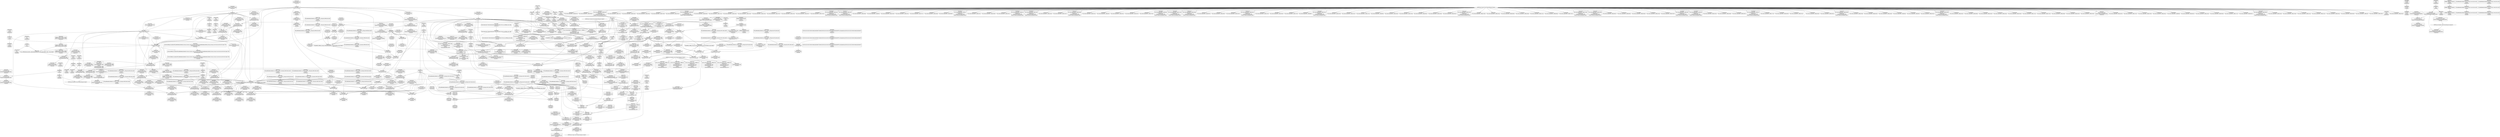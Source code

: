 digraph {
	CE0x5657660 [shape=record,shape=Mrecord,label="{CE0x5657660|selinux_sb_statfs:_if.end}"]
	CE0x56d6ea0 [shape=record,shape=Mrecord,label="{CE0x56d6ea0|_call_void_mcount()_#3|*SummSource*}"]
	CE0x56a03b0 [shape=record,shape=Mrecord,label="{CE0x56a03b0|232:_%struct.super_block*,_:_CRE_208,209_}"]
	CE0x56d1a40 [shape=record,shape=Mrecord,label="{CE0x56d1a40|selinux_sb_statfs:_tmp23|security/selinux/hooks.c,2629}"]
	CE0x567a2e0 [shape=record,shape=Mrecord,label="{CE0x567a2e0|get_current:_tmp|*SummSink*}"]
	CE0x56d5810 [shape=record,shape=Mrecord,label="{CE0x56d5810|superblock_has_perm:_s_security|security/selinux/hooks.c,1865|*SummSink*}"]
	CE0x5677300 [shape=record,shape=Mrecord,label="{CE0x5677300|COLLAPSED:_GCMRE___llvm_gcov_ctr131_internal_global_2_x_i64_zeroinitializer:_elem_0:default:}"]
	CE0x564b1f0 [shape=record,shape=Mrecord,label="{CE0x564b1f0|i64*_getelementptr_inbounds_(_11_x_i64_,_11_x_i64_*___llvm_gcov_ctr202,_i64_0,_i64_6)|*Constant*|*SummSource*}"]
	CE0x5654770 [shape=record,shape=Mrecord,label="{CE0x5654770|selinux_sb_statfs:_tmp7|security/selinux/hooks.c,2625|*SummSource*}"]
	CE0x567f440 [shape=record,shape=Mrecord,label="{CE0x567f440|cred_sid:_tmp6|security/selinux/hooks.c,197|*SummSource*}"]
	CE0x5692af0 [shape=record,shape=Mrecord,label="{CE0x5692af0|get_current:_entry|*SummSource*}"]
	CE0x56ea520 [shape=record,shape=Mrecord,label="{CE0x56ea520|selinux_sb_statfs:_call8|security/selinux/hooks.c,2630}"]
	CE0x569c670 [shape=record,shape=Mrecord,label="{CE0x569c670|232:_%struct.super_block*,_:_CRE_159,160_}"]
	CE0x5660f90 [shape=record,shape=Mrecord,label="{CE0x5660f90|i32_0|*Constant*}"]
	CE0x5649690 [shape=record,shape=Mrecord,label="{CE0x5649690|selinux_sb_statfs:_tmp3|*SummSource*}"]
	CE0x5697570 [shape=record,shape=Mrecord,label="{CE0x5697570|i8_10|*Constant*|*SummSource*}"]
	CE0x56a33d0 [shape=record,shape=Mrecord,label="{CE0x56a33d0|232:_%struct.super_block*,_:_CRE_311,312_}"]
	CE0x56a4050 [shape=record,shape=Mrecord,label="{CE0x56a4050|selinux_sb_statfs:_tmp22|*LoadInst*|security/selinux/hooks.c,2629|*SummSource*}"]
	CE0x56b32a0 [shape=record,shape=Mrecord,label="{CE0x56b32a0|avc_has_perm:_ssid|Function::avc_has_perm&Arg::ssid::|*SummSink*}"]
	CE0x56eb1f0 [shape=record,shape=Mrecord,label="{CE0x56eb1f0|superblock_has_perm:_cred|Function::superblock_has_perm&Arg::cred::|*SummSource*}"]
	CE0x5697f30 [shape=record,shape=Mrecord,label="{CE0x5697f30|i32_9|*Constant*}"]
	CE0x56b42c0 [shape=record,shape=Mrecord,label="{CE0x56b42c0|avc_has_perm:_tclass|Function::avc_has_perm&Arg::tclass::}"]
	CE0x5664cb0 [shape=record,shape=Mrecord,label="{CE0x5664cb0|superblock_has_perm:_tmp|*SummSource*}"]
	CE0x56b4ae0 [shape=record,shape=Mrecord,label="{CE0x56b4ae0|cred_sid:_bb}"]
	CE0x56b3c70 [shape=record,shape=Mrecord,label="{CE0x56b3c70|avc_has_perm:_tsid|Function::avc_has_perm&Arg::tsid::|*SummSource*}"]
	CE0x56933d0 [shape=record,shape=Mrecord,label="{CE0x56933d0|i32_78|*Constant*|*SummSource*}"]
	CE0x56a3150 [shape=record,shape=Mrecord,label="{CE0x56a3150|232:_%struct.super_block*,_:_CRE_309,310_}"]
	CE0x56d1c30 [shape=record,shape=Mrecord,label="{CE0x56d1c30|selinux_sb_statfs:_tmp23|security/selinux/hooks.c,2629|*SummSource*}"]
	CE0x565b6a0 [shape=record,shape=Mrecord,label="{CE0x565b6a0|cred_sid:_tmp1}"]
	CE0x5671ef0 [shape=record,shape=Mrecord,label="{CE0x5671ef0|i32_1|*Constant*}"]
	CE0x567dc90 [shape=record,shape=Mrecord,label="{CE0x567dc90|cred_sid:_tmp4|*LoadInst*|security/selinux/hooks.c,196|*SummSink*}"]
	CE0x56a0ef0 [shape=record,shape=Mrecord,label="{CE0x56a0ef0|232:_%struct.super_block*,_:_CRE_217,218_}"]
	CE0x5693e10 [shape=record,shape=Mrecord,label="{CE0x5693e10|selinux_sb_statfs:_tmp21|security/selinux/hooks.c,2625|*SummSink*}"]
	CE0x565fd80 [shape=record,shape=Mrecord,label="{CE0x565fd80|i32_2625|*Constant*|*SummSink*}"]
	CE0x565be20 [shape=record,shape=Mrecord,label="{CE0x565be20|selinux_sb_statfs:_tmp11|security/selinux/hooks.c,2625}"]
	CE0x5679bc0 [shape=record,shape=Mrecord,label="{CE0x5679bc0|GLOBAL:_selinux_sb_statfs.__warned|Global_var:selinux_sb_statfs.__warned|*SummSink*}"]
	CE0x56e9880 [shape=record,shape=Mrecord,label="{CE0x56e9880|selinux_sb_statfs:_tmp24|*LoadInst*|security/selinux/hooks.c,2630}"]
	CE0x56a2320 [shape=record,shape=Mrecord,label="{CE0x56a2320|232:_%struct.super_block*,_:_CRE_272,280_|*MultipleSource*|security/selinux/hooks.c,2629|Function::selinux_sb_statfs&Arg::dentry::}"]
	CE0x567da10 [shape=record,shape=Mrecord,label="{CE0x567da10|selinux_sb_statfs:_tmp4|security/selinux/hooks.c,2625}"]
	CE0x56a1f40 [shape=record,shape=Mrecord,label="{CE0x56a1f40|232:_%struct.super_block*,_:_CRE_256,264_|*MultipleSource*|security/selinux/hooks.c,2629|Function::selinux_sb_statfs&Arg::dentry::}"]
	CE0x5658760 [shape=record,shape=Mrecord,label="{CE0x5658760|selinux_sb_statfs:_tmp13|security/selinux/hooks.c,2625}"]
	CE0x567f260 [shape=record,shape=Mrecord,label="{CE0x567f260|cred_sid:_tmp6|security/selinux/hooks.c,197}"]
	CE0x5660510 [shape=record,shape=Mrecord,label="{CE0x5660510|selinux_sb_statfs:_tmp20|security/selinux/hooks.c,2625}"]
	CE0x56a2c60 [shape=record,shape=Mrecord,label="{CE0x56a2c60|selinux_sb_statfs:_s_root|security/selinux/hooks.c,2629|*SummSink*}"]
	CE0x569f4b0 [shape=record,shape=Mrecord,label="{CE0x569f4b0|232:_%struct.super_block*,_:_CRE_196,197_}"]
	CE0x56a2cd0 [shape=record,shape=Mrecord,label="{CE0x56a2cd0|232:_%struct.super_block*,_:_CRE_306,307_}"]
	CE0x5666520 [shape=record,shape=Mrecord,label="{CE0x5666520|selinux_sb_statfs:_tmp6|security/selinux/hooks.c,2625|*SummSource*}"]
	CE0x5655b80 [shape=record,shape=Mrecord,label="{CE0x5655b80|selinux_sb_statfs:_if.end|*SummSink*}"]
	CE0x567a350 [shape=record,shape=Mrecord,label="{CE0x567a350|i64*_getelementptr_inbounds_(_2_x_i64_,_2_x_i64_*___llvm_gcov_ctr98,_i64_0,_i64_1)|*Constant*|*SummSink*}"]
	CE0x56eb500 [shape=record,shape=Mrecord,label="{CE0x56eb500|superblock_has_perm:_sb|Function::superblock_has_perm&Arg::sb::}"]
	CE0x569fff0 [shape=record,shape=Mrecord,label="{CE0x569fff0|232:_%struct.super_block*,_:_CRE_205,206_}"]
	CE0x56f5950 [shape=record,shape=Mrecord,label="{CE0x56f5950|get_current:_tmp}"]
	CE0x565c050 [shape=record,shape=Mrecord,label="{CE0x565c050|selinux_sb_statfs:_tmp11|security/selinux/hooks.c,2625|*SummSink*}"]
	CE0x5674f90 [shape=record,shape=Mrecord,label="{CE0x5674f90|_call_void_mcount()_#3|*SummSource*}"]
	CE0x56b4050 [shape=record,shape=Mrecord,label="{CE0x56b4050|i16_5|*Constant*|*SummSource*}"]
	CE0x5674560 [shape=record,shape=Mrecord,label="{CE0x5674560|cred_sid:_tmp2|*SummSource*}"]
	CE0x5678f90 [shape=record,shape=Mrecord,label="{CE0x5678f90|get_current:_tmp4|./arch/x86/include/asm/current.h,14|*SummSink*}"]
	CE0x5658bd0 [shape=record,shape=Mrecord,label="{CE0x5658bd0|i64*_getelementptr_inbounds_(_11_x_i64_,_11_x_i64_*___llvm_gcov_ctr202,_i64_0,_i64_8)|*Constant*}"]
	CE0x56e3990 [shape=record,shape=Mrecord,label="{CE0x56e3990|8:_i32,_:_CRE_8,12_|*MultipleSource*|security/selinux/hooks.c,1865|*LoadInst*|security/selinux/hooks.c,1865|security/selinux/hooks.c,1866}"]
	CE0x569e1f0 [shape=record,shape=Mrecord,label="{CE0x569e1f0|232:_%struct.super_block*,_:_CRE_181,182_}"]
	CE0x5656830 [shape=record,shape=Mrecord,label="{CE0x5656830|selinux_sb_statfs:_tmp9|security/selinux/hooks.c,2625|*SummSink*}"]
	CE0x569c170 [shape=record,shape=Mrecord,label="{CE0x569c170|232:_%struct.super_block*,_:_CRE_155,156_}"]
	CE0x56d8360 [shape=record,shape=Mrecord,label="{CE0x56d8360|get_current:_bb}"]
	CE0x56e8950 [shape=record,shape=Mrecord,label="{CE0x56e8950|superblock_has_perm:_tmp3|*SummSink*}"]
	CE0x5677f20 [shape=record,shape=Mrecord,label="{CE0x5677f20|cred_sid:_cred|Function::cred_sid&Arg::cred::|*SummSource*}"]
	CE0x56973d0 [shape=record,shape=Mrecord,label="{CE0x56973d0|i8_10|*Constant*}"]
	CE0x56b3930 [shape=record,shape=Mrecord,label="{CE0x56b3930|i32_(i32,_i32,_i16,_i32,_%struct.common_audit_data*)*_bitcast_(i32_(i32,_i32,_i16,_i32,_%struct.common_audit_data.495*)*_avc_has_perm_to_i32_(i32,_i32,_i16,_i32,_%struct.common_audit_data*)*)|*Constant*|*SummSource*}"]
	CE0x5698fe0 [shape=record,shape=Mrecord,label="{CE0x5698fe0|232:_%struct.super_block*,_:_CRE_40,48_|*MultipleSource*|security/selinux/hooks.c,2629|Function::selinux_sb_statfs&Arg::dentry::}"]
	CE0x5699200 [shape=record,shape=Mrecord,label="{CE0x5699200|232:_%struct.super_block*,_:_CRE_48,52_|*MultipleSource*|security/selinux/hooks.c,2629|Function::selinux_sb_statfs&Arg::dentry::}"]
	CE0x5677290 [shape=record,shape=Mrecord,label="{CE0x5677290|cred_sid:_tmp}"]
	CE0x569ee70 [shape=record,shape=Mrecord,label="{CE0x569ee70|232:_%struct.super_block*,_:_CRE_191,192_}"]
	CE0x5643e50 [shape=record,shape=Mrecord,label="{CE0x5643e50|selinux_sb_statfs:_tmp10|security/selinux/hooks.c,2625|*SummSource*}"]
	CE0x569f730 [shape=record,shape=Mrecord,label="{CE0x569f730|232:_%struct.super_block*,_:_CRE_198,199_}"]
	CE0x56a3c90 [shape=record,shape=Mrecord,label="{CE0x56a3c90|232:_%struct.super_block*,_:_CRE_318,319_}"]
	CE0x5677aa0 [shape=record,shape=Mrecord,label="{CE0x5677aa0|GLOBAL:_cred_sid|*Constant*|*SummSource*}"]
	CE0x56926d0 [shape=record,shape=Mrecord,label="{CE0x56926d0|GLOBAL:_get_current|*Constant*|*SummSink*}"]
	CE0x56f41c0 [shape=record,shape=Mrecord,label="{CE0x56f41c0|superblock_has_perm:_tmp6|security/selinux/hooks.c,1866|*SummSource*}"]
	CE0x56ed7b0 [shape=record,shape=Mrecord,label="{CE0x56ed7b0|avc_has_perm:_entry|*SummSink*}"]
	CE0x56d50d0 [shape=record,shape=Mrecord,label="{CE0x56d50d0|%struct.task_struct*_(%struct.task_struct**)*_asm_movq_%gs:$_1:P_,$0_,_r,im,_dirflag_,_fpsr_,_flags_|*SummSink*}"]
	CE0x564f660 [shape=record,shape=Mrecord,label="{CE0x564f660|i64*_getelementptr_inbounds_(_11_x_i64_,_11_x_i64_*___llvm_gcov_ctr202,_i64_0,_i64_8)|*Constant*|*SummSource*}"]
	CE0x56e1480 [shape=record,shape=Mrecord,label="{CE0x56e1480|_ret_i32_%call2,_!dbg_!27722|security/selinux/hooks.c,1866|*SummSink*}"]
	CE0x56e8f80 [shape=record,shape=Mrecord,label="{CE0x56e8f80|selinux_sb_statfs:_u|security/selinux/hooks.c,2629|*SummSink*}"]
	CE0x564f100 [shape=record,shape=Mrecord,label="{CE0x564f100|selinux_sb_statfs:_if.then|*SummSource*}"]
	CE0x5679080 [shape=record,shape=Mrecord,label="{CE0x5679080|GLOBAL:_current_task|Global_var:current_task|*SummSource*}"]
	CE0x567e4f0 [shape=record,shape=Mrecord,label="{CE0x567e4f0|cred_sid:_sid|security/selinux/hooks.c,197}"]
	CE0x5697fa0 [shape=record,shape=Mrecord,label="{CE0x5697fa0|i32_9|*Constant*|*SummSource*}"]
	CE0x56633d0 [shape=record,shape=Mrecord,label="{CE0x56633d0|selinux_sb_statfs:_tmp18|security/selinux/hooks.c,2625}"]
	CE0x564e050 [shape=record,shape=Mrecord,label="{CE0x564e050|superblock_has_perm:_tmp1|*SummSink*}"]
	CE0x5666d20 [shape=record,shape=Mrecord,label="{CE0x5666d20|selinux_sb_statfs:_ad|security/selinux/hooks.c, 2626|*SummSource*}"]
	CE0x56b4ca0 [shape=record,shape=Mrecord,label="{CE0x56b4ca0|avc_has_perm:_auditdata|Function::avc_has_perm&Arg::auditdata::|*SummSource*}"]
	CE0x56988c0 [shape=record,shape=Mrecord,label="{CE0x56988c0|232:_%struct.super_block*,_:_CRE_8,12_|*MultipleSource*|security/selinux/hooks.c,2629|Function::selinux_sb_statfs&Arg::dentry::}"]
	CE0x56b4b50 [shape=record,shape=Mrecord,label="{CE0x56b4b50|avc_has_perm:_auditdata|Function::avc_has_perm&Arg::auditdata::}"]
	CE0x569dcf0 [shape=record,shape=Mrecord,label="{CE0x569dcf0|232:_%struct.super_block*,_:_CRE_177,178_}"]
	CE0x5656fe0 [shape=record,shape=Mrecord,label="{CE0x5656fe0|i32_0|*Constant*|*SummSink*}"]
	CE0x565b630 [shape=record,shape=Mrecord,label="{CE0x565b630|i64_1|*Constant*}"]
	CE0x569ebf0 [shape=record,shape=Mrecord,label="{CE0x569ebf0|232:_%struct.super_block*,_:_CRE_189,190_}"]
	CE0x56a3510 [shape=record,shape=Mrecord,label="{CE0x56a3510|232:_%struct.super_block*,_:_CRE_312,313_}"]
	CE0x567f170 [shape=record,shape=Mrecord,label="{CE0x567f170|0:_i32,_4:_i32,_8:_i32,_12:_i32,_:_CMRE_20,24_|*MultipleSource*|security/selinux/hooks.c,196|security/selinux/hooks.c,197|*LoadInst*|security/selinux/hooks.c,196}"]
	CE0x56eb010 [shape=record,shape=Mrecord,label="{CE0x56eb010|i32_8|*Constant*}"]
	CE0x56566c0 [shape=record,shape=Mrecord,label="{CE0x56566c0|selinux_sb_statfs:_tobool1|security/selinux/hooks.c,2625|*SummSink*}"]
	CE0x565b5c0 [shape=record,shape=Mrecord,label="{CE0x565b5c0|i64*_getelementptr_inbounds_(_2_x_i64_,_2_x_i64_*___llvm_gcov_ctr131,_i64_0,_i64_1)|*Constant*|*SummSink*}"]
	CE0x5655d60 [shape=record,shape=Mrecord,label="{CE0x5655d60|selinux_sb_statfs:_tmp5|security/selinux/hooks.c,2625}"]
	CE0x567d910 [shape=record,shape=Mrecord,label="{CE0x567d910|GLOBAL:___llvm_gcov_ctr202|Global_var:__llvm_gcov_ctr202}"]
	CE0x56d8580 [shape=record,shape=Mrecord,label="{CE0x56d8580|get_current:_bb|*SummSource*}"]
	CE0x56ed380 [shape=record,shape=Mrecord,label="{CE0x56ed380|COLLAPSED:_CMRE:_elem_0::|security/selinux/hooks.c,196}"]
	CE0x5657c30 [shape=record,shape=Mrecord,label="{CE0x5657c30|get_current:_tmp|*SummSource*}"]
	CE0x5664c40 [shape=record,shape=Mrecord,label="{CE0x5664c40|COLLAPSED:_GCMRE___llvm_gcov_ctr151_internal_global_2_x_i64_zeroinitializer:_elem_0:default:}"]
	CE0x56783d0 [shape=record,shape=Mrecord,label="{CE0x56783d0|i64_2|*Constant*|*SummSource*}"]
	CE0x5656bf0 [shape=record,shape=Mrecord,label="{CE0x5656bf0|i64_4|*Constant*|*SummSource*}"]
	CE0x567a800 [shape=record,shape=Mrecord,label="{CE0x567a800|get_current:_tmp3|*SummSink*}"]
	CE0x5665e60 [shape=record,shape=Mrecord,label="{CE0x5665e60|get_current:_tmp3|*SummSource*}"]
	CE0x56b4620 [shape=record,shape=Mrecord,label="{CE0x56b4620|_ret_i32_%retval.0,_!dbg_!27728|security/selinux/avc.c,775}"]
	CE0x5660370 [shape=record,shape=Mrecord,label="{CE0x5660370|get_current:_entry}"]
	CE0x56a3dd0 [shape=record,shape=Mrecord,label="{CE0x56a3dd0|232:_%struct.super_block*,_:_CRE_319,320_}"]
	CE0x564a830 [shape=record,shape=Mrecord,label="{CE0x564a830|i32_0|*Constant*}"]
	CE0x5677370 [shape=record,shape=Mrecord,label="{CE0x5677370|cred_sid:_tmp|*SummSource*}"]
	CE0x56470d0 [shape=record,shape=Mrecord,label="{CE0x56470d0|selinux_sb_statfs:_entry|*SummSource*}"]
	CE0x569e470 [shape=record,shape=Mrecord,label="{CE0x569e470|232:_%struct.super_block*,_:_CRE_183,184_}"]
	CE0x5646df0 [shape=record,shape=Mrecord,label="{CE0x5646df0|selinux_sb_statfs:_tmp9|security/selinux/hooks.c,2625}"]
	CE0x5647bb0 [shape=record,shape=Mrecord,label="{CE0x5647bb0|i64*_getelementptr_inbounds_(_11_x_i64_,_11_x_i64_*___llvm_gcov_ctr202,_i64_0,_i64_0)|*Constant*}"]
	CE0x5652a10 [shape=record,shape=Mrecord,label="{CE0x5652a10|selinux_sb_statfs:_call|security/selinux/hooks.c,2625|*SummSource*}"]
	CE0x564da60 [shape=record,shape=Mrecord,label="{CE0x564da60|selinux_sb_statfs:_tmp1|*SummSink*}"]
	CE0x5693360 [shape=record,shape=Mrecord,label="{CE0x5693360|i32_78|*Constant*|*SummSink*}"]
	CE0x565f1c0 [shape=record,shape=Mrecord,label="{CE0x565f1c0|GLOBAL:_lockdep_rcu_suspicious|*Constant*|*SummSource*}"]
	CE0x56d1bc0 [shape=record,shape=Mrecord,label="{CE0x56d1bc0|selinux_sb_statfs:_tmp23|security/selinux/hooks.c,2629|*SummSink*}"]
	CE0x56a2700 [shape=record,shape=Mrecord,label="{CE0x56a2700|232:_%struct.super_block*,_:_CRE_288,296_|*MultipleSource*|security/selinux/hooks.c,2629|Function::selinux_sb_statfs&Arg::dentry::}"]
	CE0x5658030 [shape=record,shape=Mrecord,label="{CE0x5658030|i64_1|*Constant*}"]
	CE0x5678170 [shape=record,shape=Mrecord,label="{CE0x5678170|_ret_i32_%tmp6,_!dbg_!27716|security/selinux/hooks.c,197}"]
	CE0x56aa4c0 [shape=record,shape=Mrecord,label="{CE0x56aa4c0|i32_12|*Constant*|*SummSink*}"]
	CE0x56a2ec0 [shape=record,shape=Mrecord,label="{CE0x56a2ec0|232:_%struct.super_block*,_:_CRE_307,308_}"]
	CE0x56609b0 [shape=record,shape=Mrecord,label="{CE0x56609b0|_ret_i32_%tmp6,_!dbg_!27716|security/selinux/hooks.c,197|*SummSink*}"]
	CE0x569fc30 [shape=record,shape=Mrecord,label="{CE0x569fc30|232:_%struct.super_block*,_:_CRE_202,203_}"]
	CE0x56479f0 [shape=record,shape=Mrecord,label="{CE0x56479f0|selinux_sb_statfs:_land.lhs.true|*SummSource*}"]
	CE0x72d20b0 [shape=record,shape=Mrecord,label="{CE0x72d20b0|selinux_sb_statfs:_land.lhs.true}"]
	CE0x5697c00 [shape=record,shape=Mrecord,label="{CE0x5697c00|selinux_sb_statfs:_dentry|Function::selinux_sb_statfs&Arg::dentry::|*SummSink*}"]
	CE0x5657bc0 [shape=record,shape=Mrecord,label="{CE0x5657bc0|COLLAPSED:_GCMRE___llvm_gcov_ctr98_internal_global_2_x_i64_zeroinitializer:_elem_0:default:}"]
	CE0x5662380 [shape=record,shape=Mrecord,label="{CE0x5662380|i8*_getelementptr_inbounds_(_45_x_i8_,_45_x_i8_*_.str12,_i32_0,_i32_0)|*Constant*}"]
	CE0x5674a20 [shape=record,shape=Mrecord,label="{CE0x5674a20|cred_sid:_tmp3}"]
	CE0x564fb50 [shape=record,shape=Mrecord,label="{CE0x564fb50|selinux_sb_statfs:_tmp15|security/selinux/hooks.c,2625|*SummSource*}"]
	CE0x569e5b0 [shape=record,shape=Mrecord,label="{CE0x569e5b0|232:_%struct.super_block*,_:_CRE_184,185_}"]
	CE0x564a6a0 [shape=record,shape=Mrecord,label="{CE0x564a6a0|selinux_sb_statfs:_tmp2|*SummSink*}"]
	"CONST[source:0(mediator),value:2(dynamic)][purpose:{object}]"
	CE0x56ea910 [shape=record,shape=Mrecord,label="{CE0x56ea910|GLOBAL:_superblock_has_perm|*Constant*|*SummSource*}"]
	CE0x565d350 [shape=record,shape=Mrecord,label="{CE0x565d350|i8*_getelementptr_inbounds_(_25_x_i8_,_25_x_i8_*_.str3,_i32_0,_i32_0)|*Constant*|*SummSource*}"]
	CE0x56eddb0 [shape=record,shape=Mrecord,label="{CE0x56eddb0|i64*_getelementptr_inbounds_(_2_x_i64_,_2_x_i64_*___llvm_gcov_ctr151,_i64_0,_i64_0)|*Constant*|*SummSink*}"]
	CE0x56793a0 [shape=record,shape=Mrecord,label="{CE0x56793a0|i64_2|*Constant*|*SummSink*}"]
	CE0x56b34a0 [shape=record,shape=Mrecord,label="{CE0x56b34a0|superblock_has_perm:_call2|security/selinux/hooks.c,1866|*SummSource*}"]
	CE0x569a220 [shape=record,shape=Mrecord,label="{CE0x569a220|232:_%struct.super_block*,_:_CRE_93,94_}"]
	CE0x5656150 [shape=record,shape=Mrecord,label="{CE0x5656150|selinux_sb_statfs:_tmp6|security/selinux/hooks.c,2625}"]
	CE0x569a360 [shape=record,shape=Mrecord,label="{CE0x569a360|232:_%struct.super_block*,_:_CRE_94,95_}"]
	CE0x5677fc0 [shape=record,shape=Mrecord,label="{CE0x5677fc0|cred_sid:_cred|Function::cred_sid&Arg::cred::|*SummSink*}"]
	CE0x5697ce0 [shape=record,shape=Mrecord,label="{CE0x5697ce0|selinux_sb_statfs:_d_sb|security/selinux/hooks.c,2629}"]
	CE0x56e2d80 [shape=record,shape=Mrecord,label="{CE0x56e2d80|superblock_has_perm:_tmp5|security/selinux/hooks.c,1865}"]
	CE0x567e0b0 [shape=record,shape=Mrecord,label="{CE0x567e0b0|cred_sid:_tmp5|security/selinux/hooks.c,196|*SummSource*}"]
	CE0x5679120 [shape=record,shape=Mrecord,label="{CE0x5679120|GLOBAL:_current_task|Global_var:current_task}"]
	CE0x5643cb0 [shape=record,shape=Mrecord,label="{CE0x5643cb0|i1_true|*Constant*}"]
	CE0x5675b80 [shape=record,shape=Mrecord,label="{CE0x5675b80|superblock_has_perm:_tmp|*SummSink*}"]
	CE0x56a1670 [shape=record,shape=Mrecord,label="{CE0x56a1670|232:_%struct.super_block*,_:_CRE_223,224_}"]
	CE0x5662e60 [shape=record,shape=Mrecord,label="{CE0x5662e60|selinux_sb_statfs:_tmp17|security/selinux/hooks.c,2625}"]
	CE0x5693720 [shape=record,shape=Mrecord,label="{CE0x5693720|selinux_sb_statfs:_cred4|security/selinux/hooks.c,2625}"]
	CE0x56a1d50 [shape=record,shape=Mrecord,label="{CE0x56a1d50|232:_%struct.super_block*,_:_CRE_248,256_|*MultipleSource*|security/selinux/hooks.c,2629|Function::selinux_sb_statfs&Arg::dentry::}"]
	CE0x565c440 [shape=record,shape=Mrecord,label="{CE0x565c440|selinux_sb_statfs:_tmp12|security/selinux/hooks.c,2625|*SummSource*}"]
	CE0x569cb70 [shape=record,shape=Mrecord,label="{CE0x569cb70|232:_%struct.super_block*,_:_CRE_163,164_}"]
	CE0x569f870 [shape=record,shape=Mrecord,label="{CE0x569f870|232:_%struct.super_block*,_:_CRE_199,200_}"]
	CE0x56eb6c0 [shape=record,shape=Mrecord,label="{CE0x56eb6c0|superblock_has_perm:_sb|Function::superblock_has_perm&Arg::sb::|*SummSource*}"]
	CE0x5679650 [shape=record,shape=Mrecord,label="{CE0x5679650|i64*_getelementptr_inbounds_(_11_x_i64_,_11_x_i64_*___llvm_gcov_ctr202,_i64_0,_i64_1)|*Constant*}"]
	CE0x564bc20 [shape=record,shape=Mrecord,label="{CE0x564bc20|selinux_sb_statfs:_tmp|*SummSource*}"]
	CE0x56d4ff0 [shape=record,shape=Mrecord,label="{CE0x56d4ff0|%struct.task_struct*_(%struct.task_struct**)*_asm_movq_%gs:$_1:P_,$0_,_r,im,_dirflag_,_fpsr_,_flags_|*SummSource*}"]
	CE0x569f230 [shape=record,shape=Mrecord,label="{CE0x569f230|232:_%struct.super_block*,_:_CRE_194,195_}"]
	CE0x567eb70 [shape=record,shape=Mrecord,label="{CE0x567eb70|0:_i32,_4:_i32,_8:_i32,_12:_i32,_:_CMRE_4,8_|*MultipleSource*|security/selinux/hooks.c,196|security/selinux/hooks.c,197|*LoadInst*|security/selinux/hooks.c,196}"]
	CE0x5643d20 [shape=record,shape=Mrecord,label="{CE0x5643d20|selinux_sb_statfs:_tmp10|security/selinux/hooks.c,2625}"]
	CE0x56aa780 [shape=record,shape=Mrecord,label="{CE0x56aa780|selinux_sb_statfs:_s_root|security/selinux/hooks.c,2629|*SummSource*}"]
	CE0x56a1530 [shape=record,shape=Mrecord,label="{CE0x56a1530|232:_%struct.super_block*,_:_CRE_222,223_}"]
	CE0x56b2e60 [shape=record,shape=Mrecord,label="{CE0x56b2e60|avc_has_perm:_requested|Function::avc_has_perm&Arg::requested::|*SummSink*}"]
	CE0x5678360 [shape=record,shape=Mrecord,label="{CE0x5678360|i64_3|*Constant*}"]
	CE0x5655cf0 [shape=record,shape=Mrecord,label="{CE0x5655cf0|GLOBAL:_selinux_sb_statfs.__warned|Global_var:selinux_sb_statfs.__warned}"]
	CE0x569cdf0 [shape=record,shape=Mrecord,label="{CE0x569cdf0|232:_%struct.super_block*,_:_CRE_165,166_}"]
	CE0x569d6b0 [shape=record,shape=Mrecord,label="{CE0x569d6b0|232:_%struct.super_block*,_:_CRE_172,173_}"]
	CE0x56a3b50 [shape=record,shape=Mrecord,label="{CE0x56a3b50|232:_%struct.super_block*,_:_CRE_317,318_}"]
	CE0x56e12a0 [shape=record,shape=Mrecord,label="{CE0x56e12a0|_ret_i32_%call2,_!dbg_!27722|security/selinux/hooks.c,1866|*SummSource*}"]
	CE0x56d5f60 [shape=record,shape=Mrecord,label="{CE0x56d5f60|superblock_has_perm:_tmp4|*LoadInst*|security/selinux/hooks.c,1865|*SummSink*}"]
	CE0x5656650 [shape=record,shape=Mrecord,label="{CE0x5656650|selinux_sb_statfs:_tobool1|security/selinux/hooks.c,2625|*SummSource*}"]
	CE0x5698520 [shape=record,shape=Mrecord,label="{CE0x5698520|selinux_sb_statfs:_d_sb|security/selinux/hooks.c,2629|*SummSink*}"]
	CE0x567e580 [shape=record,shape=Mrecord,label="{CE0x567e580|cred_sid:_sid|security/selinux/hooks.c,197|*SummSink*}"]
	CE0x569eab0 [shape=record,shape=Mrecord,label="{CE0x569eab0|232:_%struct.super_block*,_:_CRE_188,189_}"]
	CE0x569ccb0 [shape=record,shape=Mrecord,label="{CE0x569ccb0|232:_%struct.super_block*,_:_CRE_164,165_}"]
	CE0x569f370 [shape=record,shape=Mrecord,label="{CE0x569f370|232:_%struct.super_block*,_:_CRE_195,196_}"]
	CE0x56578b0 [shape=record,shape=Mrecord,label="{CE0x56578b0|i32_1|*Constant*|*SummSink*}"]
	CE0x565fbf0 [shape=record,shape=Mrecord,label="{CE0x565fbf0|i32_2625|*Constant*|*SummSource*}"]
	CE0x56f4c30 [shape=record,shape=Mrecord,label="{CE0x56f4c30|cred_sid:_tmp|*SummSink*}"]
	CE0x565d660 [shape=record,shape=Mrecord,label="{CE0x565d660|232:_%struct.super_block*,_:_CRE_149,150_}"]
	CE0x56e9430 [shape=record,shape=Mrecord,label="{CE0x56e9430|selinux_sb_statfs:_dentry6|security/selinux/hooks.c,2629|*SummSource*}"]
	CE0x569d930 [shape=record,shape=Mrecord,label="{CE0x569d930|232:_%struct.super_block*,_:_CRE_174,175_}"]
	CE0x56a0270 [shape=record,shape=Mrecord,label="{CE0x56a0270|232:_%struct.super_block*,_:_CRE_207,208_}"]
	CE0x56a12b0 [shape=record,shape=Mrecord,label="{CE0x56a12b0|232:_%struct.super_block*,_:_CRE_220,221_}"]
	CE0x565ef70 [shape=record,shape=Mrecord,label="{CE0x565ef70|GLOBAL:_lockdep_rcu_suspicious|*Constant*}"]
	CE0x56b4870 [shape=record,shape=Mrecord,label="{CE0x56b4870|avc_has_perm:_requested|Function::avc_has_perm&Arg::requested::|*SummSource*}"]
	CE0x56b4400 [shape=record,shape=Mrecord,label="{CE0x56b4400|avc_has_perm:_tclass|Function::avc_has_perm&Arg::tclass::|*SummSink*}"]
	CE0x567ee80 [shape=record,shape=Mrecord,label="{CE0x567ee80|0:_i32,_4:_i32,_8:_i32,_12:_i32,_:_CMRE_12,16_|*MultipleSource*|security/selinux/hooks.c,196|security/selinux/hooks.c,197|*LoadInst*|security/selinux/hooks.c,196}"]
	CE0x56478d0 [shape=record,shape=Mrecord,label="{CE0x56478d0|selinux_sb_statfs:_entry|*SummSink*}"]
	CE0x5699bb0 [shape=record,shape=Mrecord,label="{CE0x5699bb0|232:_%struct.super_block*,_:_CRE_89,90_}"]
	CE0x564f510 [shape=record,shape=Mrecord,label="{CE0x564f510|superblock_has_perm:_bb|*SummSource*}"]
	CE0x6b0e030 [shape=record,shape=Mrecord,label="{CE0x6b0e030|selinux_sb_statfs:_bb|*SummSource*}"]
	CE0x56437f0 [shape=record,shape=Mrecord,label="{CE0x56437f0|i64_0|*Constant*}"]
	CE0x56e8dd0 [shape=record,shape=Mrecord,label="{CE0x56e8dd0|i64*_getelementptr_inbounds_(_2_x_i64_,_2_x_i64_*___llvm_gcov_ctr98,_i64_0,_i64_1)|*Constant*|*SummSource*}"]
	CE0x5666ae0 [shape=record,shape=Mrecord,label="{CE0x5666ae0|i64*_getelementptr_inbounds_(_11_x_i64_,_11_x_i64_*___llvm_gcov_ctr202,_i64_0,_i64_0)|*Constant*|*SummSource*}"]
	CE0x56b31e0 [shape=record,shape=Mrecord,label="{CE0x56b31e0|avc_has_perm:_ssid|Function::avc_has_perm&Arg::ssid::|*SummSource*}"]
	CE0x5657300 [shape=record,shape=Mrecord,label="{CE0x5657300|selinux_sb_statfs:_tobool|security/selinux/hooks.c,2625}"]
	CE0x569e830 [shape=record,shape=Mrecord,label="{CE0x569e830|232:_%struct.super_block*,_:_CRE_186,187_}"]
	CE0x56a1a30 [shape=record,shape=Mrecord,label="{CE0x56a1a30|232:_%struct.super_block*,_:_CRE_232,240_|*MultipleSource*|security/selinux/hooks.c,2629|Function::selinux_sb_statfs&Arg::dentry::}"]
	CE0x56e8d30 [shape=record,shape=Mrecord,label="{CE0x56e8d30|i64*_getelementptr_inbounds_(_2_x_i64_,_2_x_i64_*___llvm_gcov_ctr98,_i64_0,_i64_1)|*Constant*}"]
	CE0x5697840 [shape=record,shape=Mrecord,label="{CE0x5697840|selinux_sb_statfs:_dentry|Function::selinux_sb_statfs&Arg::dentry::}"]
	CE0x569a5e0 [shape=record,shape=Mrecord,label="{CE0x569a5e0|232:_%struct.super_block*,_:_CRE_144,145_}"]
	CE0x56500c0 [shape=record,shape=Mrecord,label="{CE0x56500c0|i8_1|*Constant*|*SummSource*}"]
	CE0x56d6f80 [shape=record,shape=Mrecord,label="{CE0x56d6f80|_call_void_mcount()_#3|*SummSink*}"]
	CE0x56e2c80 [shape=record,shape=Mrecord,label="{CE0x56e2c80|i32_1|*Constant*}"]
	CE0x56589e0 [shape=record,shape=Mrecord,label="{CE0x56589e0|selinux_sb_statfs:_tmp13|security/selinux/hooks.c,2625|*SummSink*}"]
	CE0x5657590 [shape=record,shape=Mrecord,label="{CE0x5657590|selinux_sb_statfs:_if.then|*SummSink*}"]
	CE0x56a4190 [shape=record,shape=Mrecord,label="{CE0x56a4190|selinux_sb_statfs:_tmp22|*LoadInst*|security/selinux/hooks.c,2629|*SummSink*}"]
	CE0x56546e0 [shape=record,shape=Mrecord,label="{CE0x56546e0|get_current:_tmp4|./arch/x86/include/asm/current.h,14}"]
	CE0x565e020 [shape=record,shape=Mrecord,label="{CE0x565e020|_call_void_lockdep_rcu_suspicious(i8*_getelementptr_inbounds_(_25_x_i8_,_25_x_i8_*_.str3,_i32_0,_i32_0),_i32_2625,_i8*_getelementptr_inbounds_(_45_x_i8_,_45_x_i8_*_.str12,_i32_0,_i32_0))_#10,_!dbg_!27728|security/selinux/hooks.c,2625}"]
	CE0x56a2ae0 [shape=record,shape=Mrecord,label="{CE0x56a2ae0|232:_%struct.super_block*,_:_CRE_305,306_}"]
	CE0x564b450 [shape=record,shape=Mrecord,label="{CE0x564b450|i64*_getelementptr_inbounds_(_11_x_i64_,_11_x_i64_*___llvm_gcov_ctr202,_i64_0,_i64_6)|*Constant*|*SummSink*}"]
	CE0x5663ad0 [shape=record,shape=Mrecord,label="{CE0x5663ad0|i64*_getelementptr_inbounds_(_11_x_i64_,_11_x_i64_*___llvm_gcov_ctr202,_i64_0,_i64_10)|*Constant*}"]
	CE0x569d570 [shape=record,shape=Mrecord,label="{CE0x569d570|232:_%struct.super_block*,_:_CRE_171,172_}"]
	CE0x56a04f0 [shape=record,shape=Mrecord,label="{CE0x56a04f0|232:_%struct.super_block*,_:_CRE_209,210_}"]
	CE0x564ae50 [shape=record,shape=Mrecord,label="{CE0x564ae50|selinux_sb_statfs:_tmp12|security/selinux/hooks.c,2625|*SummSink*}"]
	CE0x56f4530 [shape=record,shape=Mrecord,label="{CE0x56f4530|_ret_i32_%retval.0,_!dbg_!27728|security/selinux/avc.c,775|*SummSource*}"]
	CE0x5677760 [shape=record,shape=Mrecord,label="{CE0x5677760|i64*_getelementptr_inbounds_(_2_x_i64_,_2_x_i64_*___llvm_gcov_ctr98,_i64_0,_i64_0)|*Constant*|*SummSource*}"]
	CE0x56d5b90 [shape=record,shape=Mrecord,label="{CE0x56d5b90|superblock_has_perm:_tmp4|*LoadInst*|security/selinux/hooks.c,1865}"]
	CE0x56ec660 [shape=record,shape=Mrecord,label="{CE0x56ec660|_call_void_mcount()_#3|*SummSource*}"]
	CE0x56545f0 [shape=record,shape=Mrecord,label="{CE0x56545f0|get_current:_tmp2|*SummSink*}"]
	CE0x567f7d0 [shape=record,shape=Mrecord,label="{CE0x567f7d0|i8*_getelementptr_inbounds_(_25_x_i8_,_25_x_i8_*_.str3,_i32_0,_i32_0)|*Constant*|*SummSink*}"]
	CE0x5674860 [shape=record,shape=Mrecord,label="{CE0x5674860|i32_22|*Constant*}"]
	CE0x56a28f0 [shape=record,shape=Mrecord,label="{CE0x56a28f0|232:_%struct.super_block*,_:_CRE_296,304_|*MultipleSource*|security/selinux/hooks.c,2629|Function::selinux_sb_statfs&Arg::dentry::}"]
	CE0x56d1f80 [shape=record,shape=Mrecord,label="{CE0x56d1f80|superblock_has_perm:_ad|Function::superblock_has_perm&Arg::ad::|*SummSource*}"]
	CE0x567dbd0 [shape=record,shape=Mrecord,label="{CE0x567dbd0|cred_sid:_tmp4|*LoadInst*|security/selinux/hooks.c,196|*SummSource*}"]
	CE0x56d5520 [shape=record,shape=Mrecord,label="{CE0x56d5520|_ret_i32_%call2,_!dbg_!27722|security/selinux/hooks.c,1866}"]
	CE0x564d220 [shape=record,shape=Mrecord,label="{CE0x564d220|selinux_sb_statfs:_tmp14|security/selinux/hooks.c,2625|*SummSink*}"]
	CE0x569efb0 [shape=record,shape=Mrecord,label="{CE0x569efb0|232:_%struct.super_block*,_:_CRE_192,193_}"]
	CE0x569df70 [shape=record,shape=Mrecord,label="{CE0x569df70|232:_%struct.super_block*,_:_CRE_179,180_}"]
	"CONST[source:2(external),value:2(dynamic)][purpose:{subject}]"
	CE0x56776c0 [shape=record,shape=Mrecord,label="{CE0x56776c0|superblock_has_perm:_tmp2}"]
	CE0x56a09f0 [shape=record,shape=Mrecord,label="{CE0x56a09f0|232:_%struct.super_block*,_:_CRE_213,214_}"]
	CE0x56a13f0 [shape=record,shape=Mrecord,label="{CE0x56a13f0|232:_%struct.super_block*,_:_CRE_221,222_}"]
	CE0x564a630 [shape=record,shape=Mrecord,label="{CE0x564a630|selinux_sb_statfs:_tmp2|*SummSource*}"]
	CE0x5677eb0 [shape=record,shape=Mrecord,label="{CE0x5677eb0|cred_sid:_cred|Function::cred_sid&Arg::cred::}"]
	CE0x56ebeb0 [shape=record,shape=Mrecord,label="{CE0x56ebeb0|cred_sid:_tmp1|*SummSource*}"]
	CE0x56b3a10 [shape=record,shape=Mrecord,label="{CE0x56b3a10|i32_(i32,_i32,_i16,_i32,_%struct.common_audit_data*)*_bitcast_(i32_(i32,_i32,_i16,_i32,_%struct.common_audit_data.495*)*_avc_has_perm_to_i32_(i32,_i32,_i16,_i32,_%struct.common_audit_data*)*)|*Constant*|*SummSink*}"]
	CE0x56ec5f0 [shape=record,shape=Mrecord,label="{CE0x56ec5f0|_call_void_mcount()_#3}"]
	CE0x56aa370 [shape=record,shape=Mrecord,label="{CE0x56aa370|i32_12|*Constant*|*SummSource*}"]
	CE0x56937c0 [shape=record,shape=Mrecord,label="{CE0x56937c0|selinux_sb_statfs:_cred4|security/selinux/hooks.c,2625|*SummSource*}"]
	CE0x56b3140 [shape=record,shape=Mrecord,label="{CE0x56b3140|avc_has_perm:_ssid|Function::avc_has_perm&Arg::ssid::}"]
	CE0x569ed30 [shape=record,shape=Mrecord,label="{CE0x569ed30|232:_%struct.super_block*,_:_CRE_190,191_}"]
	CE0x567f9c0 [shape=record,shape=Mrecord,label="{CE0x567f9c0|i32_2625|*Constant*}"]
	CE0x5679d30 [shape=record,shape=Mrecord,label="{CE0x5679d30|selinux_sb_statfs:_tmp8|security/selinux/hooks.c,2625|*SummSink*}"]
	CE0x56628a0 [shape=record,shape=Mrecord,label="{CE0x56628a0|i64*_getelementptr_inbounds_(_11_x_i64_,_11_x_i64_*___llvm_gcov_ctr202,_i64_0,_i64_9)|*Constant*|*SummSource*}"]
	CE0x567dee0 [shape=record,shape=Mrecord,label="{CE0x567dee0|i32_1|*Constant*}"]
	CE0x5698300 [shape=record,shape=Mrecord,label="{CE0x5698300|selinux_sb_statfs:_d_sb|security/selinux/hooks.c,2629|*SummSource*}"]
	CE0x567e370 [shape=record,shape=Mrecord,label="{CE0x567e370|cred_sid:_tmp5|security/selinux/hooks.c,196|*SummSink*}"]
	CE0x569d1b0 [shape=record,shape=Mrecord,label="{CE0x569d1b0|232:_%struct.super_block*,_:_CRE_168,169_}"]
	CE0x5645530 [shape=record,shape=Mrecord,label="{CE0x5645530|selinux_sb_statfs:_tmp1}"]
	CE0x5659fc0 [shape=record,shape=Mrecord,label="{CE0x5659fc0|selinux_sb_statfs:_entry}"]
	CE0x5699f90 [shape=record,shape=Mrecord,label="{CE0x5699f90|232:_%struct.super_block*,_:_CRE_91,92_}"]
	CE0x56920a0 [shape=record,shape=Mrecord,label="{CE0x56920a0|selinux_sb_statfs:_call3|security/selinux/hooks.c,2625|*SummSource*}"]
	CE0x5649770 [shape=record,shape=Mrecord,label="{CE0x5649770|selinux_sb_statfs:_tmp3|*SummSink*}"]
	CE0x56a1170 [shape=record,shape=Mrecord,label="{CE0x56a1170|232:_%struct.super_block*,_:_CRE_219,220_}"]
	CE0x5654290 [shape=record,shape=Mrecord,label="{CE0x5654290|selinux_sb_statfs:_tmp2}"]
	CE0x564fa70 [shape=record,shape=Mrecord,label="{CE0x564fa70|i8_1|*Constant*}"]
	CE0x56ebdb0 [shape=record,shape=Mrecord,label="{CE0x56ebdb0|superblock_has_perm:_perms|Function::superblock_has_perm&Arg::perms::|*SummSource*}"]
	CE0x5677090 [shape=record,shape=Mrecord,label="{CE0x5677090|i64*_getelementptr_inbounds_(_2_x_i64_,_2_x_i64_*___llvm_gcov_ctr131,_i64_0,_i64_0)|*Constant*|*SummSink*}"]
	CE0x569e330 [shape=record,shape=Mrecord,label="{CE0x569e330|232:_%struct.super_block*,_:_CRE_182,183_}"]
	CE0x5697710 [shape=record,shape=Mrecord,label="{CE0x5697710|i8_10|*Constant*|*SummSink*}"]
	CE0x567a230 [shape=record,shape=Mrecord,label="{CE0x567a230|0:_i8,_:_GCMR_selinux_sb_statfs.__warned_internal_global_i8_0,_section_.data.unlikely_,_align_1:_elem_0:default:}"]
	CE0x569d2f0 [shape=record,shape=Mrecord,label="{CE0x569d2f0|232:_%struct.super_block*,_:_CRE_169,170_}"]
	CE0x5693530 [shape=record,shape=Mrecord,label="{CE0x5693530|COLLAPSED:_GCMRE_current_task_external_global_%struct.task_struct*:_elem_0::|security/selinux/hooks.c,2625}"]
	CE0x56e9e90 [shape=record,shape=Mrecord,label="{CE0x56e9e90|GLOBAL:_superblock_has_perm|*Constant*}"]
	CE0x56eb490 [shape=record,shape=Mrecord,label="{CE0x56eb490|superblock_has_perm:_perms|Function::superblock_has_perm&Arg::perms::}"]
	CE0x5643a00 [shape=record,shape=Mrecord,label="{CE0x5643a00|selinux_sb_statfs:_tmp5|security/selinux/hooks.c,2625|*SummSink*}"]
	CE0x5678570 [shape=record,shape=Mrecord,label="{CE0x5678570|i64*_getelementptr_inbounds_(_11_x_i64_,_11_x_i64_*___llvm_gcov_ctr202,_i64_0,_i64_1)|*Constant*|*SummSource*}"]
	CE0x56636d0 [shape=record,shape=Mrecord,label="{CE0x56636d0|selinux_sb_statfs:_tmp18|security/selinux/hooks.c,2625|*SummSink*}"]
	CE0x569fd70 [shape=record,shape=Mrecord,label="{CE0x569fd70|232:_%struct.super_block*,_:_CRE_203,204_}"]
	CE0x5643fc0 [shape=record,shape=Mrecord,label="{CE0x5643fc0|selinux_sb_statfs:_tmp10|security/selinux/hooks.c,2625|*SummSink*}"]
	CE0x5661190 [shape=record,shape=Mrecord,label="{CE0x5661190|selinux_sb_statfs:_tmp20|security/selinux/hooks.c,2625|*SummSink*}"]
	CE0x5663fe0 [shape=record,shape=Mrecord,label="{CE0x5663fe0|i64*_getelementptr_inbounds_(_11_x_i64_,_11_x_i64_*___llvm_gcov_ctr202,_i64_0,_i64_10)|*Constant*|*SummSink*}"]
	"CONST[source:0(mediator),value:2(dynamic)][purpose:{subject}]"
	CE0x569a720 [shape=record,shape=Mrecord,label="{CE0x569a720|232:_%struct.super_block*,_:_CRE_96,104_|*MultipleSource*|security/selinux/hooks.c,2629|Function::selinux_sb_statfs&Arg::dentry::}"]
	CE0x5674b60 [shape=record,shape=Mrecord,label="{CE0x5674b60|cred_sid:_tmp3|*SummSink*}"]
	CE0x569dbb0 [shape=record,shape=Mrecord,label="{CE0x569dbb0|232:_%struct.super_block*,_:_CRE_176,177_}"]
	CE0x56782d0 [shape=record,shape=Mrecord,label="{CE0x56782d0|_ret_i32_%tmp6,_!dbg_!27716|security/selinux/hooks.c,197|*SummSource*}"]
	CE0x4ef8fd0 [shape=record,shape=Mrecord,label="{CE0x4ef8fd0|selinux_sb_statfs:_land.lhs.true2}"]
	CE0x56a38d0 [shape=record,shape=Mrecord,label="{CE0x56a38d0|232:_%struct.super_block*,_:_CRE_315,316_}"]
	CE0x56e9e20 [shape=record,shape=Mrecord,label="{CE0x56e9e20|selinux_sb_statfs:_d_sb7|security/selinux/hooks.c,2630|*SummSink*}"]
	CE0x56570c0 [shape=record,shape=Mrecord,label="{CE0x56570c0|selinux_sb_statfs:_tobool|security/selinux/hooks.c,2625|*SummSource*}"]
	CE0x5666d90 [shape=record,shape=Mrecord,label="{CE0x5666d90|selinux_sb_statfs:_ad|security/selinux/hooks.c, 2626|*SummSink*}"]
	CE0x569c7b0 [shape=record,shape=Mrecord,label="{CE0x569c7b0|232:_%struct.super_block*,_:_CRE_160,161_}"]
	CE0x569f5f0 [shape=record,shape=Mrecord,label="{CE0x569f5f0|232:_%struct.super_block*,_:_CRE_197,198_}"]
	CE0x565da20 [shape=record,shape=Mrecord,label="{CE0x565da20|232:_%struct.super_block*,_:_CRE_152,153_}"]
	CE0x5666210 [shape=record,shape=Mrecord,label="{CE0x5666210|selinux_sb_statfs:_do.end}"]
	CE0x56b3de0 [shape=record,shape=Mrecord,label="{CE0x56b3de0|avc_has_perm:_tsid|Function::avc_has_perm&Arg::tsid::|*SummSink*}"]
	CE0x56999c0 [shape=record,shape=Mrecord,label="{CE0x56999c0|232:_%struct.super_block*,_:_CRE_80,88_|*MultipleSource*|security/selinux/hooks.c,2629|Function::selinux_sb_statfs&Arg::dentry::}"]
	CE0x56a17b0 [shape=record,shape=Mrecord,label="{CE0x56a17b0|232:_%struct.super_block*,_:_CRE_304,305_}"]
	CE0x56587d0 [shape=record,shape=Mrecord,label="{CE0x56587d0|selinux_sb_statfs:_tmp13|security/selinux/hooks.c,2625|*SummSource*}"]
	CE0x5694c70 [shape=record,shape=Mrecord,label="{CE0x5694c70|selinux_sb_statfs:_dentry|Function::selinux_sb_statfs&Arg::dentry::|*SummSource*}"]
	CE0x56f9370 [shape=record,shape=Mrecord,label="{CE0x56f9370|cred_sid:_bb|*SummSink*}"]
	CE0x569d7f0 [shape=record,shape=Mrecord,label="{CE0x569d7f0|232:_%struct.super_block*,_:_CRE_173,174_}"]
	CE0x56e3490 [shape=record,shape=Mrecord,label="{CE0x56e3490|superblock_has_perm:_sid1|security/selinux/hooks.c,1866|*SummSource*}"]
	CE0x56b4700 [shape=record,shape=Mrecord,label="{CE0x56b4700|avc_has_perm:_requested|Function::avc_has_perm&Arg::requested::}"]
	CE0x6cb7980 [shape=record,shape=Mrecord,label="{CE0x6cb7980|selinux_sb_statfs:_do.end|*SummSource*}"]
	CE0x56e7e70 [shape=record,shape=Mrecord,label="{CE0x56e7e70|GLOBAL:_current_task|Global_var:current_task|*SummSink*}"]
	CE0x56d1db0 [shape=record,shape=Mrecord,label="{CE0x56d1db0|selinux_sb_statfs:_u|security/selinux/hooks.c,2629|*SummSource*}"]
	CE0x5679a30 [shape=record,shape=Mrecord,label="{CE0x5679a30|superblock_has_perm:_tmp2|*SummSource*}"]
	CE0x564fae0 [shape=record,shape=Mrecord,label="{CE0x564fae0|selinux_sb_statfs:_tmp15|security/selinux/hooks.c,2625}"]
	CE0x56d5de0 [shape=record,shape=Mrecord,label="{CE0x56d5de0|superblock_has_perm:_tmp4|*LoadInst*|security/selinux/hooks.c,1865|*SummSource*}"]
	CE0x5646f00 [shape=record,shape=Mrecord,label="{CE0x5646f00|selinux_sb_statfs:_tmp9|security/selinux/hooks.c,2625|*SummSource*}"]
	CE0x5663560 [shape=record,shape=Mrecord,label="{CE0x5663560|selinux_sb_statfs:_tmp18|security/selinux/hooks.c,2625|*SummSource*}"]
	CE0x5698010 [shape=record,shape=Mrecord,label="{CE0x5698010|i32_9|*Constant*|*SummSink*}"]
	CE0x569faf0 [shape=record,shape=Mrecord,label="{CE0x569faf0|232:_%struct.super_block*,_:_CRE_201,202_}"]
	CE0x5655b10 [shape=record,shape=Mrecord,label="{CE0x5655b10|selinux_sb_statfs:_if.end|*SummSource*}"]
	CE0x56d7280 [shape=record,shape=Mrecord,label="{CE0x56d7280|superblock_has_perm:_call|security/selinux/hooks.c,1863|*SummSink*}"]
	CE0x56495f0 [shape=record,shape=Mrecord,label="{CE0x56495f0|selinux_sb_statfs:_tmp3}"]
	CE0x56ea180 [shape=record,shape=Mrecord,label="{CE0x56ea180|selinux_sb_statfs:_call8|security/selinux/hooks.c,2630|*SummSink*}"]
	CE0x56d4f60 [shape=record,shape=Mrecord,label="{CE0x56d4f60|%struct.task_struct*_(%struct.task_struct**)*_asm_movq_%gs:$_1:P_,$0_,_r,im,_dirflag_,_fpsr_,_flags_}"]
	CE0x56745d0 [shape=record,shape=Mrecord,label="{CE0x56745d0|cred_sid:_tmp2|*SummSink*}"]
	CE0x5677a30 [shape=record,shape=Mrecord,label="{CE0x5677a30|cred_sid:_entry}"]
	CE0x56eca20 [shape=record,shape=Mrecord,label="{CE0x56eca20|i32_22|*Constant*|*SummSource*}"]
	CE0x56b4330 [shape=record,shape=Mrecord,label="{CE0x56b4330|avc_has_perm:_tclass|Function::avc_has_perm&Arg::tclass::|*SummSource*}"]
	CE0x56721e0 [shape=record,shape=Mrecord,label="{CE0x56721e0|get_current:_tmp1|*SummSink*}"]
	CE0x5666cb0 [shape=record,shape=Mrecord,label="{CE0x5666cb0|selinux_sb_statfs:_ad|security/selinux/hooks.c, 2626}"]
	CE0x565f290 [shape=record,shape=Mrecord,label="{CE0x565f290|GLOBAL:_lockdep_rcu_suspicious|*Constant*|*SummSink*}"]
	CE0x567e9b0 [shape=record,shape=Mrecord,label="{CE0x567e9b0|0:_i32,_4:_i32,_8:_i32,_12:_i32,_:_CMRE_0,4_|*MultipleSource*|security/selinux/hooks.c,196|security/selinux/hooks.c,197|*LoadInst*|security/selinux/hooks.c,196}"]
	CE0x567f530 [shape=record,shape=Mrecord,label="{CE0x567f530|cred_sid:_tmp6|security/selinux/hooks.c,197|*SummSink*}"]
	CE0x56aa710 [shape=record,shape=Mrecord,label="{CE0x56aa710|selinux_sb_statfs:_s_root|security/selinux/hooks.c,2629}"]
	CE0x569c070 [shape=record,shape=Mrecord,label="{CE0x569c070|232:_%struct.super_block*,_:_CRE_154,155_}"]
	CE0x56a0c70 [shape=record,shape=Mrecord,label="{CE0x56a0c70|232:_%struct.super_block*,_:_CRE_215,216_}"]
	CE0x5677be0 [shape=record,shape=Mrecord,label="{CE0x5677be0|GLOBAL:_cred_sid|*Constant*|*SummSink*}"]
	CE0x631a1b0 [shape=record,shape=Mrecord,label="{CE0x631a1b0|_call_void_mcount()_#3|*SummSource*}"]
	CE0x56f40f0 [shape=record,shape=Mrecord,label="{CE0x56f40f0|superblock_has_perm:_tmp6|security/selinux/hooks.c,1866}"]
	CE0x564fca0 [shape=record,shape=Mrecord,label="{CE0x564fca0|selinux_sb_statfs:_tmp16|security/selinux/hooks.c,2625|*SummSource*}"]
	CE0x56945b0 [shape=record,shape=Mrecord,label="{CE0x56945b0|selinux_sb_statfs:_type|security/selinux/hooks.c,2628|*SummSource*}"]
	CE0x56b3b10 [shape=record,shape=Mrecord,label="{CE0x56b3b10|avc_has_perm:_tsid|Function::avc_has_perm&Arg::tsid::}"]
	CE0x569de30 [shape=record,shape=Mrecord,label="{CE0x569de30|232:_%struct.super_block*,_:_CRE_178,179_}"]
	CE0x56ec250 [shape=record,shape=Mrecord,label="{CE0x56ec250|i64*_getelementptr_inbounds_(_2_x_i64_,_2_x_i64_*___llvm_gcov_ctr131,_i64_0,_i64_1)|*Constant*}"]
	CE0x56ed6b0 [shape=record,shape=Mrecord,label="{CE0x56ed6b0|avc_has_perm:_entry|*SummSource*}"]
	CE0x564d4c0 [shape=record,shape=Mrecord,label="{CE0x564d4c0|i1_true|*Constant*|*SummSource*}"]
	CE0x56e8c00 [shape=record,shape=Mrecord,label="{CE0x56e8c00|_call_void_mcount()_#3}"]
	CE0x56eab90 [shape=record,shape=Mrecord,label="{CE0x56eab90|superblock_has_perm:_cred|Function::superblock_has_perm&Arg::cred::|*SummSink*}"]
	CE0x5657af0 [shape=record,shape=Mrecord,label="{CE0x5657af0|selinux_sb_statfs:_bb}"]
	CE0x5679aa0 [shape=record,shape=Mrecord,label="{CE0x5679aa0|superblock_has_perm:_tmp2|*SummSink*}"]
	CE0x564d0b0 [shape=record,shape=Mrecord,label="{CE0x564d0b0|selinux_sb_statfs:_tmp14|security/selinux/hooks.c,2625|*SummSource*}"]
	CE0x564bbb0 [shape=record,shape=Mrecord,label="{CE0x564bbb0|COLLAPSED:_GCMRE___llvm_gcov_ctr202_internal_global_11_x_i64_zeroinitializer:_elem_0:default:}"]
	CE0x564fe10 [shape=record,shape=Mrecord,label="{CE0x564fe10|selinux_sb_statfs:_tmp16|security/selinux/hooks.c,2625|*SummSink*}"]
	CE0x5657cd0 [shape=record,shape=Mrecord,label="{CE0x5657cd0|selinux_sb_statfs:_do.body|*SummSink*}"]
	CE0x5692210 [shape=record,shape=Mrecord,label="{CE0x5692210|selinux_sb_statfs:_call3|security/selinux/hooks.c,2625|*SummSink*}"]
	CE0x5664bd0 [shape=record,shape=Mrecord,label="{CE0x5664bd0|superblock_has_perm:_tmp}"]
	CE0x569c8f0 [shape=record,shape=Mrecord,label="{CE0x569c8f0|232:_%struct.super_block*,_:_CRE_161,162_}"]
	CE0x569c2b0 [shape=record,shape=Mrecord,label="{CE0x569c2b0|232:_%struct.super_block*,_:_CRE_156,157_}"]
	CE0x565ddf0 [shape=record,shape=Mrecord,label="{CE0x565ddf0|selinux_sb_statfs:_tmp15|security/selinux/hooks.c,2625|*SummSink*}"]
	CE0x56d80e0 [shape=record,shape=Mrecord,label="{CE0x56d80e0|_ret_i32_%call8,_!dbg_!27749|security/selinux/hooks.c,2630|*SummSink*}"]
	CE0x5694220 [shape=record,shape=Mrecord,label="{CE0x5694220|selinux_sb_statfs:_type|security/selinux/hooks.c,2628|*SummSink*}"]
	CE0x56540b0 [shape=record,shape=Mrecord,label="{CE0x56540b0|selinux_sb_statfs:_tobool|security/selinux/hooks.c,2625|*SummSink*}"]
	CE0x56d7cc0 [shape=record,shape=Mrecord,label="{CE0x56d7cc0|superblock_has_perm:_ad|Function::superblock_has_perm&Arg::ad::}"]
	CE0x5662ed0 [shape=record,shape=Mrecord,label="{CE0x5662ed0|selinux_sb_statfs:_tmp17|security/selinux/hooks.c,2625|*SummSource*}"]
	CE0x5692c50 [shape=record,shape=Mrecord,label="{CE0x5692c50|get_current:_entry|*SummSink*}"]
	CE0x569af60 [shape=record,shape=Mrecord,label="{CE0x569af60|232:_%struct.super_block*,_:_CRE_147,148_}"]
	CE0x5698db0 [shape=record,shape=Mrecord,label="{CE0x5698db0|232:_%struct.super_block*,_:_CRE_24,40_|*MultipleSource*|security/selinux/hooks.c,2629|Function::selinux_sb_statfs&Arg::dentry::}"]
	CE0x56eade0 [shape=record,shape=Mrecord,label="{CE0x56eade0|superblock_has_perm:_entry|*SummSink*}"]
	CE0x56e95a0 [shape=record,shape=Mrecord,label="{CE0x56e95a0|selinux_sb_statfs:_dentry6|security/selinux/hooks.c,2629|*SummSink*}"]
	CE0x4ef90a0 [shape=record,shape=Mrecord,label="{CE0x4ef90a0|selinux_sb_statfs:_land.lhs.true2|*SummSource*}"]
	CE0x5663f30 [shape=record,shape=Mrecord,label="{CE0x5663f30|i64*_getelementptr_inbounds_(_11_x_i64_,_11_x_i64_*___llvm_gcov_ctr202,_i64_0,_i64_10)|*Constant*|*SummSource*}"]
	CE0x56580a0 [shape=record,shape=Mrecord,label="{CE0x56580a0|get_current:_tmp1}"]
	CE0x56ec0f0 [shape=record,shape=Mrecord,label="{CE0x56ec0f0|cred_sid:_tmp1|*SummSink*}"]
	"CONST[source:1(input),value:2(dynamic)][purpose:{object}]"
	CE0x56e31e0 [shape=record,shape=Mrecord,label="{CE0x56e31e0|superblock_has_perm:_sid1|security/selinux/hooks.c,1866}"]
	CE0x56744f0 [shape=record,shape=Mrecord,label="{CE0x56744f0|cred_sid:_tmp2}"]
	CE0x5697c70 [shape=record,shape=Mrecord,label="{CE0x5697c70|232:_%struct.super_block*,_:_CRE_16,24_|*MultipleSource*|security/selinux/hooks.c,2629|Function::selinux_sb_statfs&Arg::dentry::}"]
	CE0x6cb7a40 [shape=record,shape=Mrecord,label="{CE0x6cb7a40|selinux_sb_statfs:_do.end|*SummSink*}"]
	CE0x56663f0 [shape=record,shape=Mrecord,label="{CE0x56663f0|selinux_sb_statfs:_tobool1|security/selinux/hooks.c,2625}"]
	CE0x569feb0 [shape=record,shape=Mrecord,label="{CE0x569feb0|232:_%struct.super_block*,_:_CRE_204,205_}"]
	CE0x5677e40 [shape=record,shape=Mrecord,label="{CE0x5677e40|cred_sid:_entry|*SummSource*}"]
	CE0x56ec730 [shape=record,shape=Mrecord,label="{CE0x56ec730|_call_void_mcount()_#3|*SummSink*}"]
	CE0x5699da0 [shape=record,shape=Mrecord,label="{CE0x5699da0|232:_%struct.super_block*,_:_CRE_90,91_}"]
	CE0x56b3670 [shape=record,shape=Mrecord,label="{CE0x56b3670|avc_has_perm:_entry}"]
	CE0x5677cc0 [shape=record,shape=Mrecord,label="{CE0x5677cc0|superblock_has_perm:_s_security|security/selinux/hooks.c,1865|*SummSource*}"]
	CE0x569ab80 [shape=record,shape=Mrecord,label="{CE0x569ab80|232:_%struct.super_block*,_:_CRE_145,146_}"]
	CE0x56ebc00 [shape=record,shape=Mrecord,label="{CE0x56ebc00|i32_8|*Constant*|*SummSink*}"]
	CE0x56eb0e0 [shape=record,shape=Mrecord,label="{CE0x56eb0e0|superblock_has_perm:_cred|Function::superblock_has_perm&Arg::cred::}"]
	CE0x56eba20 [shape=record,shape=Mrecord,label="{CE0x56eba20|i32_8|*Constant*|*SummSource*}"]
	CE0x56a0630 [shape=record,shape=Mrecord,label="{CE0x56a0630|232:_%struct.super_block*,_:_CRE_210,211_}"]
	CE0x565f7f0 [shape=record,shape=Mrecord,label="{CE0x565f7f0|superblock_has_perm:_tmp1|*SummSource*}"]
	CE0x5659cf0 [shape=record,shape=Mrecord,label="{CE0x5659cf0|i64_0|*Constant*|*SummSink*}"]
	CE0x5674ef0 [shape=record,shape=Mrecord,label="{CE0x5674ef0|_call_void_mcount()_#3}"]
	CE0x56ecd30 [shape=record,shape=Mrecord,label="{CE0x56ecd30|cred_sid:_security|security/selinux/hooks.c,196|*SummSource*}"]
	CE0x567ec00 [shape=record,shape=Mrecord,label="{CE0x567ec00|0:_i32,_4:_i32,_8:_i32,_12:_i32,_:_CMRE_8,12_|*MultipleSource*|security/selinux/hooks.c,196|security/selinux/hooks.c,197|*LoadInst*|security/selinux/hooks.c,196}"]
	CE0x56ede20 [shape=record,shape=Mrecord,label="{CE0x56ede20|i64*_getelementptr_inbounds_(_2_x_i64_,_2_x_i64_*___llvm_gcov_ctr151,_i64_0,_i64_0)|*Constant*}"]
	CE0x56e8800 [shape=record,shape=Mrecord,label="{CE0x56e8800|superblock_has_perm:_tmp3|*SummSource*}"]
	CE0x56f4020 [shape=record,shape=Mrecord,label="{CE0x56f4020|superblock_has_perm:_call2|security/selinux/hooks.c,1866}"]
	CE0x565e090 [shape=record,shape=Mrecord,label="{CE0x565e090|selinux_sb_statfs:_tmp16|security/selinux/hooks.c,2625}"]
	CE0x56e16e0 [shape=record,shape=Mrecord,label="{CE0x56e16e0|superblock_has_perm:_perms|Function::superblock_has_perm&Arg::perms::|*SummSink*}"]
	CE0x56e1230 [shape=record,shape=Mrecord,label="{CE0x56e1230|_ret_i32_%call8,_!dbg_!27749|security/selinux/hooks.c,2630}"]
	CE0x56d57a0 [shape=record,shape=Mrecord,label="{CE0x56d57a0|superblock_has_perm:_tmp5|security/selinux/hooks.c,1865|*SummSink*}"]
	CE0x56e9f00 [shape=record,shape=Mrecord,label="{CE0x56e9f00|selinux_sb_statfs:_tmp24|*LoadInst*|security/selinux/hooks.c,2630|*SummSource*}"]
	CE0x56a3f10 [shape=record,shape=Mrecord,label="{CE0x56a3f10|selinux_sb_statfs:_tmp22|*LoadInst*|security/selinux/hooks.c,2629}"]
	CE0x5693ad0 [shape=record,shape=Mrecord,label="{CE0x5693ad0|selinux_sb_statfs:_tmp21|security/selinux/hooks.c,2625|*SummSource*}"]
	CE0x5659b80 [shape=record,shape=Mrecord,label="{CE0x5659b80|i64_0|*Constant*|*SummSource*}"]
	CE0x569d430 [shape=record,shape=Mrecord,label="{CE0x569d430|232:_%struct.super_block*,_:_CRE_170,171_}"]
	CE0x5659040 [shape=record,shape=Mrecord,label="{CE0x5659040|selinux_sb_statfs:_tmp|*SummSink*}"]
	CE0x56ec2c0 [shape=record,shape=Mrecord,label="{CE0x56ec2c0|i64*_getelementptr_inbounds_(_2_x_i64_,_2_x_i64_*___llvm_gcov_ctr131,_i64_0,_i64_1)|*Constant*|*SummSource*}"]
	CE0x56eaa20 [shape=record,shape=Mrecord,label="{CE0x56eaa20|GLOBAL:_superblock_has_perm|*Constant*|*SummSink*}"]
	CE0x5643860 [shape=record,shape=Mrecord,label="{CE0x5643860|GLOBAL:___llvm_gcov_ctr202|Global_var:__llvm_gcov_ctr202|*SummSource*}"]
	CE0x56ea8a0 [shape=record,shape=Mrecord,label="{CE0x56ea8a0|superblock_has_perm:_entry}"]
	CE0x569aef0 [shape=record,shape=Mrecord,label="{CE0x569aef0|232:_%struct.super_block*,_:_CRE_148,149_}"]
	CE0x56a2e50 [shape=record,shape=Mrecord,label="{CE0x56a2e50|232:_%struct.super_block*,_:_CRE_308,309_}"]
	CE0x5653a30 [shape=record,shape=Mrecord,label="{CE0x5653a30|i64_1|*Constant*|*SummSink*}"]
	CE0x56987e0 [shape=record,shape=Mrecord,label="{CE0x56987e0|232:_%struct.super_block*,_:_CRE_0,4_|*MultipleSource*|security/selinux/hooks.c,2629|Function::selinux_sb_statfs&Arg::dentry::}"]
	CE0x56a0db0 [shape=record,shape=Mrecord,label="{CE0x56a0db0|232:_%struct.super_block*,_:_CRE_216,217_}"]
	CE0x5671f90 [shape=record,shape=Mrecord,label="{CE0x5671f90|i32_1|*Constant*|*SummSource*}"]
	CE0x56f69f0 [shape=record,shape=Mrecord,label="{CE0x56f69f0|i64*_getelementptr_inbounds_(_2_x_i64_,_2_x_i64_*___llvm_gcov_ctr98,_i64_0,_i64_0)|*Constant*|*SummSink*}"]
	CE0x569e6f0 [shape=record,shape=Mrecord,label="{CE0x569e6f0|232:_%struct.super_block*,_:_CRE_185,186_}"]
	CE0x5654c60 [shape=record,shape=Mrecord,label="{CE0x5654c60|GLOBAL:_selinux_sb_statfs.__warned|Global_var:selinux_sb_statfs.__warned|*SummSource*}"]
	CE0x5659250 [shape=record,shape=Mrecord,label="{CE0x5659250|selinux_sb_statfs:_tmp8|security/selinux/hooks.c,2625}"]
	CE0x5660dc0 [shape=record,shape=Mrecord,label="{CE0x5660dc0|i32_16|*Constant*|*SummSink*}"]
	CE0x56d7610 [shape=record,shape=Mrecord,label="{CE0x56d7610|superblock_has_perm:_call|security/selinux/hooks.c,1863|*SummSource*}"]
	CE0x56a3290 [shape=record,shape=Mrecord,label="{CE0x56a3290|232:_%struct.super_block*,_:_CRE_310,311_}"]
	CE0x56571f0 [shape=record,shape=Mrecord,label="{CE0x56571f0|i64_2|*Constant*}"]
	CE0x564d770 [shape=record,shape=Mrecord,label="{CE0x564d770|i64*_getelementptr_inbounds_(_11_x_i64_,_11_x_i64_*___llvm_gcov_ctr202,_i64_0,_i64_8)|*Constant*|*SummSink*}"]
	CE0x56e1600 [shape=record,shape=Mrecord,label="{CE0x56e1600|i64*_getelementptr_inbounds_(_2_x_i64_,_2_x_i64_*___llvm_gcov_ctr98,_i64_0,_i64_0)|*Constant*}"]
	CE0x56d3670 [shape=record,shape=Mrecord,label="{CE0x56d3670|cred_sid:_entry|*SummSink*}"]
	CE0x5654160 [shape=record,shape=Mrecord,label="{CE0x5654160|i64*_getelementptr_inbounds_(_11_x_i64_,_11_x_i64_*___llvm_gcov_ctr202,_i64_0,_i64_1)|*Constant*|*SummSink*}"]
	CE0x56640c0 [shape=record,shape=Mrecord,label="{CE0x56640c0|selinux_sb_statfs:_tmp19|security/selinux/hooks.c,2625|*SummSink*}"]
	CE0x56d5350 [shape=record,shape=Mrecord,label="{CE0x56d5350|get_current:_tmp1|*SummSource*}"]
	CE0x56d7fb0 [shape=record,shape=Mrecord,label="{CE0x56d7fb0|_ret_i32_%call8,_!dbg_!27749|security/selinux/hooks.c,2630|*SummSource*}"]
	CE0x565e8e0 [shape=record,shape=Mrecord,label="{CE0x565e8e0|_call_void_lockdep_rcu_suspicious(i8*_getelementptr_inbounds_(_25_x_i8_,_25_x_i8_*_.str3,_i32_0,_i32_0),_i32_2625,_i8*_getelementptr_inbounds_(_45_x_i8_,_45_x_i8_*_.str12,_i32_0,_i32_0))_#10,_!dbg_!27728|security/selinux/hooks.c,2625|*SummSource*}"]
	CE0x5665d60 [shape=record,shape=Mrecord,label="{CE0x5665d60|get_current:_tmp3}"]
	CE0x5678b80 [shape=record,shape=Mrecord,label="{CE0x5678b80|selinux_sb_statfs:_call|security/selinux/hooks.c,2625|*SummSink*}"]
	CE0x56e2fa0 [shape=record,shape=Mrecord,label="{CE0x56e2fa0|superblock_has_perm:_tmp5|security/selinux/hooks.c,1865|*SummSource*}"]
	CE0x5666690 [shape=record,shape=Mrecord,label="{CE0x5666690|selinux_sb_statfs:_tmp6|security/selinux/hooks.c,2625|*SummSink*}"]
	CE0x5646a50 [shape=record,shape=Mrecord,label="{CE0x5646a50|i64_5|*Constant*}"]
	CE0x56d6a80 [shape=record,shape=Mrecord,label="{CE0x56d6a80|superblock_has_perm:_tmp3}"]
	"CONST[source:0(mediator),value:0(static)][purpose:{operation}]"
	CE0x56995e0 [shape=record,shape=Mrecord,label="{CE0x56995e0|232:_%struct.super_block*,_:_CRE_64,72_|*MultipleSource*|security/selinux/hooks.c,2629|Function::selinux_sb_statfs&Arg::dentry::}"]
	CE0x56997d0 [shape=record,shape=Mrecord,label="{CE0x56997d0|232:_%struct.super_block*,_:_CRE_72,80_|*MultipleSource*|security/selinux/hooks.c,2629|Function::selinux_sb_statfs&Arg::dentry::}"]
	CE0x56a3790 [shape=record,shape=Mrecord,label="{CE0x56a3790|232:_%struct.super_block*,_:_CRE_314,315_}"]
	CE0x56455a0 [shape=record,shape=Mrecord,label="{CE0x56455a0|selinux_sb_statfs:_tmp1|*SummSource*}"]
	CE0x564e350 [shape=record,shape=Mrecord,label="{CE0x564e350|i64*_getelementptr_inbounds_(_2_x_i64_,_2_x_i64_*___llvm_gcov_ctr151,_i64_0,_i64_1)|*Constant*|*SummSource*}"]
	CE0x567f080 [shape=record,shape=Mrecord,label="{CE0x567f080|0:_i32,_4:_i32,_8:_i32,_12:_i32,_:_CMRE_16,20_|*MultipleSource*|security/selinux/hooks.c,196|security/selinux/hooks.c,197|*LoadInst*|security/selinux/hooks.c,196}"]
	CE0x56935a0 [shape=record,shape=Mrecord,label="{CE0x56935a0|selinux_sb_statfs:_cred4|security/selinux/hooks.c,2625|*SummSink*}"]
	CE0x5646bc0 [shape=record,shape=Mrecord,label="{CE0x5646bc0|i64_5|*Constant*|*SummSink*}"]
	CE0x56f4710 [shape=record,shape=Mrecord,label="{CE0x56f4710|_ret_i32_%retval.0,_!dbg_!27728|security/selinux/avc.c,775|*SummSink*}"]
	CE0x56a08b0 [shape=record,shape=Mrecord,label="{CE0x56a08b0|232:_%struct.super_block*,_:_CRE_212,213_}"]
	CE0x56ece90 [shape=record,shape=Mrecord,label="{CE0x56ece90|cred_sid:_security|security/selinux/hooks.c,196}"]
	CE0x56a2510 [shape=record,shape=Mrecord,label="{CE0x56a2510|232:_%struct.super_block*,_:_CRE_280,288_|*MultipleSource*|security/selinux/hooks.c,2629|Function::selinux_sb_statfs&Arg::dentry::}"]
	CE0x56a6800 [shape=record,shape=Mrecord,label="{CE0x56a6800|96:_%struct.dentry*,_272:_i8*,_:_CRE_272,280_|*MultipleSource*|security/selinux/hooks.c,2629|*LoadInst*|security/selinux/hooks.c,2629}"]
	CE0x5660d30 [shape=record,shape=Mrecord,label="{CE0x5660d30|i32_16|*Constant*|*SummSource*}"]
	CE0x5691d30 [shape=record,shape=Mrecord,label="{CE0x5691d30|get_current:_tmp2}"]
	CE0x56f9620 [shape=record,shape=Mrecord,label="{CE0x56f9620|i64*_getelementptr_inbounds_(_2_x_i64_,_2_x_i64_*___llvm_gcov_ctr131,_i64_0,_i64_0)|*Constant*|*SummSource*}"]
	CE0x72d1fc0 [shape=record,shape=Mrecord,label="{CE0x72d1fc0|selinux_sb_statfs:_land.lhs.true2|*SummSink*}"]
	CE0x565d7a0 [shape=record,shape=Mrecord,label="{CE0x565d7a0|232:_%struct.super_block*,_:_CRE_150,151_}"]
	CE0x5658c40 [shape=record,shape=Mrecord,label="{CE0x5658c40|selinux_sb_statfs:_tmp14|security/selinux/hooks.c,2625}"]
	CE0x56548c0 [shape=record,shape=Mrecord,label="{CE0x56548c0|selinux_sb_statfs:_tmp7|security/selinux/hooks.c,2625|*SummSink*}"]
	CE0x5660ab0 [shape=record,shape=Mrecord,label="{CE0x5660ab0|i32_16|*Constant*}"]
	CE0x5692f00 [shape=record,shape=Mrecord,label="{CE0x5692f00|_ret_%struct.task_struct*_%tmp4,_!dbg_!27714|./arch/x86/include/asm/current.h,14}"]
	CE0x56b3f20 [shape=record,shape=Mrecord,label="{CE0x56b3f20|i16_5|*Constant*}"]
	CE0x5699f20 [shape=record,shape=Mrecord,label="{CE0x5699f20|232:_%struct.super_block*,_:_CRE_92,93_}"]
	CE0x56f91d0 [shape=record,shape=Mrecord,label="{CE0x56f91d0|cred_sid:_bb|*SummSource*}"]
	CE0x56ecac0 [shape=record,shape=Mrecord,label="{CE0x56ecac0|i32_22|*Constant*|*SummSink*}"]
	CE0x5658320 [shape=record,shape=Mrecord,label="{CE0x5658320|selinux_sb_statfs:_do.body|*SummSource*}"]
	CE0x5679b10 [shape=record,shape=Mrecord,label="{CE0x5679b10|GLOBAL:_cred_sid|*Constant*}"]
	CE0x56f4370 [shape=record,shape=Mrecord,label="{CE0x56f4370|avc_has_perm:_auditdata|Function::avc_has_perm&Arg::auditdata::|*SummSink*}"]
	CE0x5691f60 [shape=record,shape=Mrecord,label="{CE0x5691f60|selinux_sb_statfs:_call3|security/selinux/hooks.c,2625}"]
	CE0x5692e60 [shape=record,shape=Mrecord,label="{CE0x5692e60|_ret_%struct.task_struct*_%tmp4,_!dbg_!27714|./arch/x86/include/asm/current.h,14|*SummSource*}"]
	CE0x56a3a10 [shape=record,shape=Mrecord,label="{CE0x56a3a10|232:_%struct.super_block*,_:_CRE_316,317_}"]
	CE0x56aa2a0 [shape=record,shape=Mrecord,label="{CE0x56aa2a0|i32_12|*Constant*}"]
	"CONST[source:1(input),value:2(dynamic)][purpose:{subject}]"
	CE0x565bee0 [shape=record,shape=Mrecord,label="{CE0x565bee0|selinux_sb_statfs:_tmp11|security/selinux/hooks.c,2625|*SummSource*}"]
	CE0x567dd80 [shape=record,shape=Mrecord,label="{CE0x567dd80|cred_sid:_tmp5|security/selinux/hooks.c,196}"]
	CE0x569ad70 [shape=record,shape=Mrecord,label="{CE0x569ad70|232:_%struct.super_block*,_:_CRE_146,147_}"]
	CE0x569c3f0 [shape=record,shape=Mrecord,label="{CE0x569c3f0|232:_%struct.super_block*,_:_CRE_157,158_}"]
	CE0x56993f0 [shape=record,shape=Mrecord,label="{CE0x56993f0|232:_%struct.super_block*,_:_CRE_56,64_|*MultipleSource*|security/selinux/hooks.c,2629|Function::selinux_sb_statfs&Arg::dentry::}"]
	CE0x567e480 [shape=record,shape=Mrecord,label="{CE0x567e480|cred_sid:_sid|security/selinux/hooks.c,197|*SummSource*}"]
	CE0x569a9f0 [shape=record,shape=Mrecord,label="{CE0x569a9f0|232:_%struct.super_block*,_:_CRE_112,144_|*MultipleSource*|security/selinux/hooks.c,2629|Function::selinux_sb_statfs&Arg::dentry::}"]
	CE0x56a1bc0 [shape=record,shape=Mrecord,label="{CE0x56a1bc0|232:_%struct.super_block*,_:_CRE_240,248_|*MultipleSource*|security/selinux/hooks.c,2629|Function::selinux_sb_statfs&Arg::dentry::}"]
	CE0x5693010 [shape=record,shape=Mrecord,label="{CE0x5693010|_ret_%struct.task_struct*_%tmp4,_!dbg_!27714|./arch/x86/include/asm/current.h,14|*SummSink*}"]
	CE0x56d7570 [shape=record,shape=Mrecord,label="{CE0x56d7570|superblock_has_perm:_call|security/selinux/hooks.c,1863}"]
	CE0x565ca10 [shape=record,shape=Mrecord,label="{CE0x565ca10|i8*_getelementptr_inbounds_(_25_x_i8_,_25_x_i8_*_.str3,_i32_0,_i32_0)|*Constant*}"]
	CE0x565f780 [shape=record,shape=Mrecord,label="{CE0x565f780|superblock_has_perm:_tmp1}"]
	CE0x56e99f0 [shape=record,shape=Mrecord,label="{CE0x56e99f0|selinux_sb_statfs:_d_sb7|security/selinux/hooks.c,2630}"]
	CE0x56668d0 [shape=record,shape=Mrecord,label="{CE0x56668d0|selinux_sb_statfs:_tmp7|security/selinux/hooks.c,2625}"]
	CE0x56a9b40 [shape=record,shape=Mrecord,label="{CE0x56a9b40|96:_%struct.dentry*,_272:_i8*,_:_CRE_96,104_|*MultipleSource*|security/selinux/hooks.c,2629|*LoadInst*|security/selinux/hooks.c,2629}"]
	CE0x5647af0 [shape=record,shape=Mrecord,label="{CE0x5647af0|selinux_sb_statfs:_land.lhs.true|*SummSink*}"]
	CE0x56d86b0 [shape=record,shape=Mrecord,label="{CE0x56d86b0|get_current:_bb|*SummSink*}"]
	CE0x56a0130 [shape=record,shape=Mrecord,label="{CE0x56a0130|232:_%struct.super_block*,_:_CRE_206,207_}"]
	CE0x569cf30 [shape=record,shape=Mrecord,label="{CE0x569cf30|232:_%struct.super_block*,_:_CRE_166,167_}"]
	CE0x56d1e20 [shape=record,shape=Mrecord,label="{CE0x56d1e20|selinux_sb_statfs:_dentry6|security/selinux/hooks.c,2629}"]
	CE0x5643990 [shape=record,shape=Mrecord,label="{CE0x5643990|GLOBAL:___llvm_gcov_ctr202|Global_var:__llvm_gcov_ctr202|*SummSink*}"]
	CE0x565db60 [shape=record,shape=Mrecord,label="{CE0x565db60|232:_%struct.super_block*,_:_CRE_153,154_}"]
	CE0x56a2130 [shape=record,shape=Mrecord,label="{CE0x56a2130|232:_%struct.super_block*,_:_CRE_264,272_|*MultipleSource*|security/selinux/hooks.c,2629|Function::selinux_sb_statfs&Arg::dentry::}"]
	CE0x5693ca0 [shape=record,shape=Mrecord,label="{CE0x5693ca0|selinux_sb_statfs:_tmp21|security/selinux/hooks.c,2625}"]
	CE0x56b41c0 [shape=record,shape=Mrecord,label="{CE0x56b41c0|i16_5|*Constant*|*SummSink*}"]
	CE0x5661060 [shape=record,shape=Mrecord,label="{CE0x5661060|superblock_has_perm:_s_security|security/selinux/hooks.c,1865}"]
	CE0x567dac0 [shape=record,shape=Mrecord,label="{CE0x567dac0|cred_sid:_tmp4|*LoadInst*|security/selinux/hooks.c,196}"]
	CE0x5663c40 [shape=record,shape=Mrecord,label="{CE0x5663c40|selinux_sb_statfs:_tmp19|security/selinux/hooks.c,2625}"]
	CE0x56ea6a0 [shape=record,shape=Mrecord,label="{CE0x56ea6a0|selinux_sb_statfs:_call8|security/selinux/hooks.c,2630|*SummSource*}"]
	CE0x56f55f0 [shape=record,shape=Mrecord,label="{CE0x56f55f0|i64*_getelementptr_inbounds_(_2_x_i64_,_2_x_i64_*___llvm_gcov_ctr131,_i64_0,_i64_0)|*Constant*}"]
	CE0x565e990 [shape=record,shape=Mrecord,label="{CE0x565e990|_call_void_lockdep_rcu_suspicious(i8*_getelementptr_inbounds_(_25_x_i8_,_25_x_i8_*_.str3,_i32_0,_i32_0),_i32_2625,_i8*_getelementptr_inbounds_(_45_x_i8_,_45_x_i8_*_.str12,_i32_0,_i32_0))_#10,_!dbg_!27728|security/selinux/hooks.c,2625|*SummSink*}"]
	CE0x564bb40 [shape=record,shape=Mrecord,label="{CE0x564bb40|selinux_sb_statfs:_tmp}"]
	CE0x565f710 [shape=record,shape=Mrecord,label="{CE0x565f710|i64*_getelementptr_inbounds_(_2_x_i64_,_2_x_i64_*___llvm_gcov_ctr151,_i64_0,_i64_1)|*Constant*|*SummSink*}"]
	CE0x56ed030 [shape=record,shape=Mrecord,label="{CE0x56ed030|cred_sid:_security|security/selinux/hooks.c,196|*SummSink*}"]
	CE0x565d8e0 [shape=record,shape=Mrecord,label="{CE0x565d8e0|232:_%struct.super_block*,_:_CRE_151,152_}"]
	CE0x631a2e0 [shape=record,shape=Mrecord,label="{CE0x631a2e0|_call_void_mcount()_#3|*SummSink*}"]
	CE0x5646ac0 [shape=record,shape=Mrecord,label="{CE0x5646ac0|i64_5|*Constant*|*SummSource*}"]
	CE0x5679510 [shape=record,shape=Mrecord,label="{CE0x5679510|selinux_sb_statfs:_tmp4|security/selinux/hooks.c,2625|*SummSink*}"]
	CE0x569f0f0 [shape=record,shape=Mrecord,label="{CE0x569f0f0|232:_%struct.super_block*,_:_CRE_193,194_}"]
	CE0x5662460 [shape=record,shape=Mrecord,label="{CE0x5662460|i8*_getelementptr_inbounds_(_45_x_i8_,_45_x_i8_*_.str12,_i32_0,_i32_0)|*Constant*|*SummSink*}"]
	CE0x5656e00 [shape=record,shape=Mrecord,label="{CE0x5656e00|i64*_getelementptr_inbounds_(_11_x_i64_,_11_x_i64_*___llvm_gcov_ctr202,_i64_0,_i64_0)|*Constant*|*SummSink*}"]
	CE0x5675030 [shape=record,shape=Mrecord,label="{CE0x5675030|_call_void_mcount()_#3|*SummSink*}"]
	CE0x565c300 [shape=record,shape=Mrecord,label="{CE0x565c300|selinux_sb_statfs:_tmp12|security/selinux/hooks.c,2625}"]
	CE0x56eb870 [shape=record,shape=Mrecord,label="{CE0x56eb870|superblock_has_perm:_sb|Function::superblock_has_perm&Arg::sb::|*SummSink*}"]
	CE0x564e5a0 [shape=record,shape=Mrecord,label="{CE0x564e5a0|superblock_has_perm:_bb|*SummSink*}"]
	CE0x5659350 [shape=record,shape=Mrecord,label="{CE0x5659350|selinux_sb_statfs:_tmp8|security/selinux/hooks.c,2625|*SummSource*}"]
	CE0x5662a30 [shape=record,shape=Mrecord,label="{CE0x5662a30|i64*_getelementptr_inbounds_(_11_x_i64_,_11_x_i64_*___llvm_gcov_ctr202,_i64_0,_i64_9)|*Constant*|*SummSink*}"]
	CE0x56f6c20 [shape=record,shape=Mrecord,label="{CE0x56f6c20|get_current:_tmp4|./arch/x86/include/asm/current.h,14|*SummSource*}"]
	CE0x5660810 [shape=record,shape=Mrecord,label="{CE0x5660810|selinux_sb_statfs:_tmp20|security/selinux/hooks.c,2625|*SummSource*}"]
	CE0x56e3d10 [shape=record,shape=Mrecord,label="{CE0x56e3d10|superblock_has_perm:_tmp6|security/selinux/hooks.c,1866|*SummSink*}"]
	CE0x565a590 [shape=record,shape=Mrecord,label="{CE0x565a590|selinux_sb_statfs:_tmp4|security/selinux/hooks.c,2625|*SummSource*}"]
	CE0x5655e10 [shape=record,shape=Mrecord,label="{CE0x5655e10|selinux_sb_statfs:_tmp5|security/selinux/hooks.c,2625|*SummSource*}"]
	CE0x56d7e20 [shape=record,shape=Mrecord,label="{CE0x56d7e20|superblock_has_perm:_ad|Function::superblock_has_perm&Arg::ad::|*SummSink*}"]
	CE0x5664050 [shape=record,shape=Mrecord,label="{CE0x5664050|selinux_sb_statfs:_tmp19|security/selinux/hooks.c,2625|*SummSource*}"]
	CE0x5646cf0 [shape=record,shape=Mrecord,label="{CE0x5646cf0|i64*_getelementptr_inbounds_(_11_x_i64_,_11_x_i64_*___llvm_gcov_ctr202,_i64_0,_i64_6)|*Constant*}"]
	CE0x569da70 [shape=record,shape=Mrecord,label="{CE0x569da70|232:_%struct.super_block*,_:_CRE_175,176_}"]
	CE0x5694380 [shape=record,shape=Mrecord,label="{CE0x5694380|selinux_sb_statfs:_type|security/selinux/hooks.c,2628}"]
	CE0x56537a0 [shape=record,shape=Mrecord,label="{CE0x56537a0|i64_1|*Constant*}"]
	CE0x5697b00 [shape=record,shape=Mrecord,label="{CE0x5697b00|232:_%struct.super_block*,_:_CRE_88,89_}"]
	CE0x5663160 [shape=record,shape=Mrecord,label="{CE0x5663160|selinux_sb_statfs:_tmp17|security/selinux/hooks.c,2625|*SummSink*}"]
	CE0x5647ed0 [shape=record,shape=Mrecord,label="{CE0x5647ed0|selinux_sb_statfs:_do.body}"]
	CE0x5662aa0 [shape=record,shape=Mrecord,label="{CE0x5662aa0|GLOBAL:_get_current|*Constant*}"]
	CE0x56626d0 [shape=record,shape=Mrecord,label="{CE0x56626d0|i64*_getelementptr_inbounds_(_11_x_i64_,_11_x_i64_*___llvm_gcov_ctr202,_i64_0,_i64_9)|*Constant*}"]
	CE0x5674a90 [shape=record,shape=Mrecord,label="{CE0x5674a90|cred_sid:_tmp3|*SummSource*}"]
	CE0x69dcd10 [shape=record,shape=Mrecord,label="{CE0x69dcd10|i64_3|*Constant*|*SummSource*}"]
	CE0x5678db0 [shape=record,shape=Mrecord,label="{CE0x5678db0|i32_0|*Constant*|*SummSource*}"]
	CE0x564e280 [shape=record,shape=Mrecord,label="{CE0x564e280|i64*_getelementptr_inbounds_(_2_x_i64_,_2_x_i64_*___llvm_gcov_ctr151,_i64_0,_i64_1)|*Constant*}"]
	CE0x569a860 [shape=record,shape=Mrecord,label="{CE0x569a860|232:_%struct.super_block*,_:_CRE_104,112_|*MultipleSource*|security/selinux/hooks.c,2629|Function::selinux_sb_statfs&Arg::dentry::}"]
	CE0x569ca30 [shape=record,shape=Mrecord,label="{CE0x569ca30|232:_%struct.super_block*,_:_CRE_162,163_}"]
	CE0x56e38b0 [shape=record,shape=Mrecord,label="{CE0x56e38b0|superblock_has_perm:_sid1|security/selinux/hooks.c,1866|*SummSink*}"]
	CE0x564f270 [shape=record,shape=Mrecord,label="{CE0x564f270|superblock_has_perm:_bb}"]
	CE0x564f090 [shape=record,shape=Mrecord,label="{CE0x564f090|selinux_sb_statfs:_if.then}"]
	CE0x56edef0 [shape=record,shape=Mrecord,label="{CE0x56edef0|i64*_getelementptr_inbounds_(_2_x_i64_,_2_x_i64_*___llvm_gcov_ctr151,_i64_0,_i64_0)|*Constant*|*SummSource*}"]
	CE0x56d0140 [shape=record,shape=Mrecord,label="{CE0x56d0140|selinux_sb_statfs:_u|security/selinux/hooks.c,2629}"]
	CE0x56a0b30 [shape=record,shape=Mrecord,label="{CE0x56a0b30|232:_%struct.super_block*,_:_CRE_214,215_}"]
	CE0x56ea010 [shape=record,shape=Mrecord,label="{CE0x56ea010|selinux_sb_statfs:_tmp24|*LoadInst*|security/selinux/hooks.c,2630|*SummSink*}"]
	CE0x56a0770 [shape=record,shape=Mrecord,label="{CE0x56a0770|232:_%struct.super_block*,_:_CRE_211,212_}"]
	CE0x5646870 [shape=record,shape=Mrecord,label="{CE0x5646870|i64_4|*Constant*|*SummSink*}"]
	CE0x569a4a0 [shape=record,shape=Mrecord,label="{CE0x569a4a0|232:_%struct.super_block*,_:_CRE_95,96_}"]
	CE0x69dcda0 [shape=record,shape=Mrecord,label="{CE0x69dcda0|i64_3|*Constant*|*SummSink*}"]
	CE0x5652970 [shape=record,shape=Mrecord,label="{CE0x5652970|selinux_sb_statfs:_call|security/selinux/hooks.c,2625}"]
	CE0x56a1030 [shape=record,shape=Mrecord,label="{CE0x56a1030|232:_%struct.super_block*,_:_CRE_218,219_}"]
	CE0x569d070 [shape=record,shape=Mrecord,label="{CE0x569d070|232:_%struct.super_block*,_:_CRE_167,168_}"]
	CE0x5649950 [shape=record,shape=Mrecord,label="{CE0x5649950|_call_void_mcount()_#3}"]
	CE0x565e360 [shape=record,shape=Mrecord,label="{CE0x565e360|i8_1|*Constant*|*SummSink*}"]
	CE0x569f9b0 [shape=record,shape=Mrecord,label="{CE0x569f9b0|232:_%struct.super_block*,_:_CRE_200,201_}"]
	CE0x5647fa0 [shape=record,shape=Mrecord,label="{CE0x5647fa0|selinux_sb_statfs:_bb|*SummSink*}"]
	CE0x569c530 [shape=record,shape=Mrecord,label="{CE0x569c530|232:_%struct.super_block*,_:_CRE_158,159_}"]
	CE0x56932b0 [shape=record,shape=Mrecord,label="{CE0x56932b0|i32_78|*Constant*}"]
	CE0x5659540 [shape=record,shape=Mrecord,label="{CE0x5659540|i64_4|*Constant*}"]
	CE0x56eacd0 [shape=record,shape=Mrecord,label="{CE0x56eacd0|superblock_has_perm:_entry|*SummSource*}"]
	CE0x5654580 [shape=record,shape=Mrecord,label="{CE0x5654580|get_current:_tmp2|*SummSource*}"]
	CE0x56925c0 [shape=record,shape=Mrecord,label="{CE0x56925c0|GLOBAL:_get_current|*Constant*|*SummSource*}"]
	CE0x569e0b0 [shape=record,shape=Mrecord,label="{CE0x569e0b0|232:_%struct.super_block*,_:_CRE_180,181_}"]
	CE0x564d600 [shape=record,shape=Mrecord,label="{CE0x564d600|i1_true|*Constant*|*SummSink*}"]
	CE0x56b3590 [shape=record,shape=Mrecord,label="{CE0x56b3590|superblock_has_perm:_call2|security/selinux/hooks.c,1866|*SummSink*}"]
	CE0x56ecdf0 [shape=record,shape=Mrecord,label="{CE0x56ecdf0|i32_0|*Constant*}"]
	CE0x56a18f0 [shape=record,shape=Mrecord,label="{CE0x56a18f0|232:_%struct.super_block*,_:_CRE_224,232_|*MultipleSource*|security/selinux/hooks.c,2629|Function::selinux_sb_statfs&Arg::dentry::}"]
	CE0x5694290 [shape=record,shape=Mrecord,label="{CE0x5694290|0:_i8,_8:_%struct.dentry*,_24:_%struct.selinux_audit_data*,_:_SCMRE_0,1_|*MultipleSource*|security/selinux/hooks.c, 2626|security/selinux/hooks.c,2628}"]
	CE0x569e970 [shape=record,shape=Mrecord,label="{CE0x569e970|232:_%struct.super_block*,_:_CRE_187,188_}"]
	CE0x56623f0 [shape=record,shape=Mrecord,label="{CE0x56623f0|i8*_getelementptr_inbounds_(_45_x_i8_,_45_x_i8_*_.str12,_i32_0,_i32_0)|*Constant*|*SummSource*}"]
	CE0x56a3650 [shape=record,shape=Mrecord,label="{CE0x56a3650|232:_%struct.super_block*,_:_CRE_313,314_}"]
	CE0x56b3430 [shape=record,shape=Mrecord,label="{CE0x56b3430|i32_(i32,_i32,_i16,_i32,_%struct.common_audit_data*)*_bitcast_(i32_(i32,_i32,_i16,_i32,_%struct.common_audit_data.495*)*_avc_has_perm_to_i32_(i32,_i32,_i16,_i32,_%struct.common_audit_data*)*)|*Constant*}"]
	CE0x5653810 [shape=record,shape=Mrecord,label="{CE0x5653810|i64_1|*Constant*|*SummSource*}"]
	CE0x56e9060 [shape=record,shape=Mrecord,label="{CE0x56e9060|selinux_sb_statfs:_d_sb7|security/selinux/hooks.c,2630|*SummSource*}"]
	"CONST[source:1(input),value:2(dynamic)][purpose:{object}]" -> CE0x569aef0
	CE0x5643d20 -> CE0x5643fc0
	CE0x72d20b0 -> CE0x56663f0
	"CONST[source:1(input),value:2(dynamic)][purpose:{object}]" -> CE0x569c070
	"CONST[source:1(input),value:2(dynamic)][purpose:{object}]" -> CE0x5698fe0
	CE0x5647ed0 -> CE0x567da10
	CE0x56d8360 -> CE0x5657bc0
	"CONST[source:1(input),value:2(dynamic)][purpose:{object}]" -> CE0x56a33d0
	CE0x5643cb0 -> CE0x564d600
	CE0x564f270 -> CE0x56b3670
	CE0x5659540 -> CE0x5646870
	"CONST[source:1(input),value:2(dynamic)][purpose:{object}]" -> CE0x56a08b0
	"CONST[source:1(input),value:2(dynamic)][purpose:{object}]" -> CE0x56a13f0
	CE0x56e2c80 -> CE0x56e31e0
	CE0x564a830 -> CE0x5693720
	CE0x56d8360 -> CE0x5693530
	"CONST[source:1(input),value:2(dynamic)][purpose:{object}]" -> CE0x56995e0
	"CONST[source:1(input),value:2(dynamic)][purpose:{object}]" -> CE0x56997d0
	CE0x5671ef0 -> CE0x56578b0
	CE0x72d20b0 -> CE0x5659250
	CE0x5697570 -> CE0x56973d0
	CE0x5660d30 -> CE0x5660ab0
	CE0x567d910 -> CE0x5643d20
	"CONST[source:1(input),value:2(dynamic)][purpose:{object}]" -> CE0x56987e0
	CE0x56b4050 -> CE0x56b3f20
	CE0x6b0e030 -> CE0x5657af0
	CE0x56a1a30 -> CE0x56a3f10
	CE0x5654580 -> CE0x5691d30
	CE0x56d7610 -> CE0x56d7570
	CE0x5678db0 -> CE0x564a830
	CE0x5643860 -> CE0x567d910
	CE0x56587d0 -> CE0x5658760
	CE0x56495f0 -> CE0x564bbb0
	CE0x56b4ae0 -> CE0x5677300
	"CONST[source:1(input),value:2(dynamic)][purpose:{object}]" -> CE0x5699f20
	"CONST[source:1(input),value:2(dynamic)][purpose:{object}]" -> CE0x569f230
	CE0x56b3140 -> CE0x56b32a0
	"CONST[source:1(input),value:2(dynamic)][purpose:{object}]" -> CE0x569c2b0
	CE0x56ec5f0 -> CE0x56ec730
	CE0x5656150 -> CE0x5666690
	CE0x564f270 -> CE0x5664c40
	CE0x56920a0 -> CE0x5691f60
	CE0x5666210 -> CE0x5663c40
	CE0x56ea520 -> CE0x56ea180
	CE0x56e3490 -> CE0x56e31e0
	CE0x56e8d30 -> CE0x567a350
	"CONST[source:1(input),value:2(dynamic)][purpose:{object}]" -> CE0x569c530
	"CONST[source:1(input),value:2(dynamic)][purpose:{object}]" -> CE0x565d8e0
	CE0x5658c40 -> CE0x564bbb0
	"CONST[source:1(input),value:2(dynamic)][purpose:{object}]" -> CE0x565d7a0
	"CONST[source:1(input),value:2(dynamic)][purpose:{object}]" -> CE0x569fff0
	CE0x5677aa0 -> CE0x5679b10
	CE0x56b3930 -> CE0x56b3430
	CE0x5677290 -> CE0x56f4c30
	"CONST[source:1(input),value:2(dynamic)][purpose:{object}]" -> CE0x56a04f0
	"CONST[source:1(input),value:2(dynamic)][purpose:{object}]" -> CE0x56a3a10
	CE0x564f090 -> CE0x564bbb0
	CE0x56e99f0 -> CE0x56e9e20
	"CONST[source:1(input),value:2(dynamic)][purpose:{object}]" -> CE0x56a28f0
	CE0x56973d0 -> CE0x5694290
	CE0x5693ca0 -> CE0x5693e10
	CE0x5677cc0 -> CE0x5661060
	CE0x56e2d80 -> CE0x56d57a0
	CE0x5654770 -> CE0x56668d0
	CE0x56626d0 -> CE0x5662a30
	CE0x5691f60 -> CE0x5692210
	"CONST[source:1(input),value:2(dynamic)][purpose:{object}]" -> CE0x569e0b0
	"CONST[source:1(input),value:2(dynamic)][purpose:{object}]" -> CE0x56a3790
	CE0x5656bf0 -> CE0x5659540
	CE0x56f55f0 -> CE0x5677290
	CE0x5655d60 -> CE0x5656150
	CE0x5659fc0 -> CE0x564f090
	CE0x56537a0 -> CE0x5653a30
	CE0x5666210 -> CE0x5693ca0
	"CONST[source:1(input),value:2(dynamic)][purpose:{object}]" -> CE0x569da70
	"CONST[source:1(input),value:2(dynamic)][purpose:{object}]" -> CE0x569c3f0
	CE0x5666cb0 -> CE0x5694380
	CE0x5697ce0 -> CE0x56a3f10
	CE0x5666210 -> CE0x56d1e20
	CE0x564bc20 -> CE0x564bb40
	CE0x56d6a80 -> CE0x5664c40
	CE0x564f270 -> CE0x5661060
	CE0x567a230 -> CE0x5659250
	CE0x564a630 -> CE0x5654290
	CE0x5655b10 -> CE0x5657660
	CE0x5662aa0 -> CE0x56926d0
	CE0x56d5b90 -> CE0x56e2d80
	CE0x567dd80 -> CE0x567e4f0
	CE0x4ef8fd0 -> CE0x5658760
	CE0x567d910 -> CE0x5655d60
	"CONST[source:1(input),value:2(dynamic)][purpose:{object}]" -> CE0x56a3290
	CE0x5677370 -> CE0x5677290
	CE0x5678170 -> CE0x56609b0
	CE0x5697840 -> CE0x56e99f0
	CE0x56500c0 -> CE0x564fa70
	CE0x565ca10 -> CE0x567f7d0
	CE0x56b4ae0 -> CE0x567dac0
	CE0x5657af0 -> CE0x5649950
	CE0x564f090 -> CE0x5657590
	CE0x5658760 -> CE0x56589e0
	CE0x5660ab0 -> CE0x5660dc0
	CE0x5666210 -> CE0x5660510
	CE0x565e090 -> CE0x564bbb0
	CE0x565e090 -> CE0x564fe10
	"CONST[source:1(input),value:2(dynamic)][purpose:{object}]" -> CE0x56a1bc0
	CE0x5677a30 -> CE0x5677300
	CE0x56a6800 -> CE0x56d5b90
	"CONST[source:0(mediator),value:2(dynamic)][purpose:{subject}]" -> CE0x567ee80
	CE0x56925c0 -> CE0x5662aa0
	CE0x564e280 -> CE0x5664c40
	CE0x5660510 -> CE0x564bbb0
	CE0x5697ce0 -> CE0x5698520
	CE0x56e8d30 -> CE0x5657bc0
	CE0x56f40f0 -> CE0x56e3d10
	"CONST[source:1(input),value:2(dynamic)][purpose:{object}]" -> CE0x569ad70
	CE0x56470d0 -> CE0x5659fc0
	CE0x5677a30 -> CE0x56b4ae0
	CE0x564fae0 -> CE0x565e090
	CE0x567eb70 -> CE0x567f260
	CE0x56d5520 -> CE0x56e1480
	CE0x56eb0e0 -> CE0x5677eb0
	CE0x565b630 -> CE0x565b6a0
	"CONST[source:1(input),value:2(dynamic)][purpose:{object}]" -> CE0x569c170
	CE0x5659250 -> CE0x5679d30
	CE0x5677a30 -> CE0x5677290
	CE0x5677a30 -> CE0x565b6a0
	CE0x56eb500 -> CE0x56eb870
	CE0x56b42c0 -> CE0x56b4400
	CE0x72d20b0 -> CE0x5643d20
	CE0x5658030 -> CE0x56d6a80
	CE0x5697f30 -> CE0x5698010
	CE0x5665d60 -> CE0x5657bc0
	CE0x5661060 -> CE0x56d5b90
	CE0x56e31e0 -> CE0x56f40f0
	CE0x56ec660 -> CE0x56ec5f0
	CE0x5647ed0 -> CE0x5652970
	"CONST[source:1(input),value:2(dynamic)][purpose:{object}]" -> CE0x56a3650
	CE0x5647ed0 -> CE0x4ef8fd0
	CE0x5666cb0 -> CE0x56d0140
	CE0x56937c0 -> CE0x5693720
	CE0x56e8d30 -> CE0x5691d30
	CE0x56b4ae0 -> CE0x567f260
	"CONST[source:1(input),value:2(dynamic)][purpose:{object}]" -> CE0x56a2e50
	CE0x5671f90 -> CE0x5671ef0
	CE0x56d1c30 -> CE0x56d1a40
	CE0x5693530 -> CE0x5693ca0
	"CONST[source:1(input),value:2(dynamic)][purpose:{object}]" -> CE0x569e970
	CE0x5679120 -> CE0x5693530
	CE0x5656650 -> CE0x56663f0
	CE0x5677300 -> CE0x56744f0
	CE0x5677e40 -> CE0x5677a30
	"CONST[source:1(input),value:2(dynamic)][purpose:{object}]" -> CE0x569ccb0
	CE0x56d8580 -> CE0x56d8360
	"CONST[source:1(input),value:2(dynamic)][purpose:{object}]" -> CE0x569ed30
	CE0x56437f0 -> CE0x5659cf0
	CE0x56eb1f0 -> CE0x56eb0e0
	CE0x565b6a0 -> CE0x56ec0f0
	"CONST[source:1(input),value:2(dynamic)][purpose:{object}]" -> CE0x569efb0
	CE0x56f41c0 -> CE0x56f40f0
	CE0x564bbb0 -> CE0x5656150
	CE0x56b41c0 -> "CONST[source:0(mediator),value:2(dynamic)][purpose:{object}]"
	"CONST[source:1(input),value:2(dynamic)][purpose:{object}]" -> CE0x56a0270
	CE0x5657660 -> CE0x564bbb0
	CE0x5659250 -> CE0x56663f0
	"CONST[source:1(input),value:2(dynamic)][purpose:{object}]" -> CE0x569e6f0
	"CONST[source:1(input),value:2(dynamic)][purpose:{object}]" -> CE0x56a2cd0
	CE0x56932b0 -> CE0x5693360
	CE0x5666210 -> CE0x56e99f0
	CE0x56f5950 -> CE0x56580a0
	CE0x56eba20 -> CE0x56eb010
	"CONST[source:1(input),value:2(dynamic)][purpose:{object}]" -> CE0x56988c0
	"CONST[source:1(input),value:2(dynamic)][purpose:{object}]" -> CE0x56a03b0
	"CONST[source:1(input),value:2(dynamic)][purpose:{object}]" -> CE0x569f5f0
	"CONST[source:1(input),value:2(dynamic)][purpose:{object}]" -> CE0x569a860
	CE0x56546e0 -> CE0x5692f00
	"CONST[source:1(input),value:2(dynamic)][purpose:{object}]" -> CE0x569cb70
	CE0x5660370 -> CE0x56f5950
	"CONST[source:1(input),value:2(dynamic)][purpose:{object}]" -> CE0x569feb0
	CE0x5649690 -> CE0x56495f0
	"CONST[source:1(input),value:2(dynamic)][purpose:{object}]" -> CE0x56a0ef0
	CE0x56a3f10 -> CE0x56a4190
	CE0x5657300 -> CE0x4ef8fd0
	CE0x5652970 -> CE0x5657300
	CE0x56d8360 -> CE0x5692f00
	CE0x564f270 -> CE0x56e2d80
	CE0x56932b0 -> CE0x5693720
	CE0x5659fc0 -> CE0x5645530
	CE0x56b34a0 -> CE0x56f4020
	"CONST[source:1(input),value:2(dynamic)][purpose:{object}]" -> CE0x56a1d50
	"CONST[source:1(input),value:2(dynamic)][purpose:{object}]" -> CE0x56a3510
	CE0x5655cf0 -> CE0x567a230
	CE0x5666ae0 -> CE0x5647bb0
	CE0x5659fc0 -> CE0x564bbb0
	CE0x565b630 -> CE0x5674a20
	"CONST[source:1(input),value:2(dynamic)][purpose:{object}]" -> CE0x569ca30
	CE0x56d7570 -> CE0x56b3140
	CE0x56628a0 -> CE0x56626d0
	CE0x56e2d80 -> CE0x56e31e0
	CE0x56537a0 -> CE0x5658c40
	CE0x5652a10 -> CE0x5652970
	"CONST[source:1(input),value:2(dynamic)][purpose:{object}]" -> CE0x569c8f0
	CE0x5664050 -> CE0x5663c40
	CE0x5677f20 -> CE0x5677eb0
	CE0x564bbb0 -> CE0x564fae0
	CE0x56eb490 -> CE0x56b4700
	CE0x5674860 -> CE0x56ece90
	CE0x56eb010 -> CE0x56ebc00
	CE0x5655e10 -> CE0x5655d60
	CE0x56571f0 -> CE0x56793a0
	CE0x567dac0 -> CE0x567dc90
	CE0x56626d0 -> CE0x564bbb0
	"CONST[source:1(input),value:2(dynamic)][purpose:{object}]" -> CE0x569eab0
	"CONST[source:1(input),value:2(dynamic)][purpose:{object}]" -> CE0x569f370
	CE0x5679080 -> CE0x5679120
	"CONST[source:1(input),value:2(dynamic)][purpose:{object}]" -> CE0x56a12b0
	CE0x5674a20 -> CE0x5674b60
	CE0x564a830 -> CE0x5656fe0
	CE0x5647ed0 -> CE0x564bbb0
	"CONST[source:1(input),value:2(dynamic)][purpose:{object}]" -> CE0x569f9b0
	CE0x5664bd0 -> CE0x565f780
	"CONST[source:1(input),value:2(dynamic)][purpose:{object}]" -> CE0x56a0c70
	CE0x5643cb0 -> CE0x564f090
	CE0x56e9e90 -> CE0x56eaa20
	CE0x567e4f0 -> CE0x567e580
	CE0x5659b80 -> CE0x56437f0
	"CONST[source:1(input),value:2(dynamic)][purpose:{object}]" -> CE0x565db60
	"CONST[source:1(input),value:2(dynamic)][purpose:{object}]" -> CE0x569f0f0
	CE0x56ec250 -> CE0x5677300
	CE0x564f510 -> CE0x564f270
	CE0x56d0140 -> CE0x56e8f80
	CE0x56eb500 -> CE0x5661060
	CE0x56b4ae0 -> CE0x567e4f0
	CE0x56ea8a0 -> CE0x56eade0
	CE0x5655cf0 -> CE0x5679bc0
	CE0x56d0140 -> CE0x56d1e20
	CE0x5649950 -> CE0x631a2e0
	CE0x565e020 -> CE0x565e990
	"CONST[source:1(input),value:2(dynamic)][purpose:{object}]" -> CE0x569f4b0
	CE0x5663c40 -> CE0x56640c0
	CE0x56e31e0 -> CE0x56e38b0
	CE0x5663ad0 -> CE0x5663c40
	CE0x56ec2c0 -> CE0x56ec250
	CE0x56e16e0 -> "CONST[source:0(mediator),value:0(static)][purpose:{operation}]"
	CE0x56ea910 -> CE0x56e9e90
	CE0x565f1c0 -> CE0x565ef70
	CE0x567dbd0 -> CE0x567dac0
	"CONST[source:1(input),value:2(dynamic)][purpose:{object}]" -> CE0x569cdf0
	"CONST[source:1(input),value:2(dynamic)][purpose:{object}]" -> CE0x569d2f0
	"CONST[source:0(mediator),value:2(dynamic)][purpose:{subject}]" -> CE0x56ed380
	CE0x5666210 -> CE0x5691f60
	CE0x56d8360 -> CE0x56546e0
	CE0x5664bd0 -> CE0x5675b80
	CE0x5662aa0 -> CE0x5660370
	CE0x56e9060 -> CE0x56e99f0
	CE0x5654290 -> CE0x56495f0
	CE0x56ede20 -> CE0x56eddb0
	CE0x56ea6a0 -> CE0x56ea520
	CE0x56b4620 -> CE0x56f4710
	CE0x5691f60 -> CE0x5693720
	CE0x564e280 -> CE0x56776c0
	CE0x5666210 -> CE0x56a3f10
	"CONST[source:1(input),value:2(dynamic)][purpose:{object}]" -> CE0x569a9f0
	CE0x5666210 -> CE0x56e1230
	CE0x56b3f20 -> CE0x56b41c0
	CE0x5693720 -> CE0x5693ca0
	"CONST[source:1(input),value:2(dynamic)][purpose:{object}]" -> CE0x569de30
	CE0x5692af0 -> CE0x5660370
	"CONST[source:1(input),value:2(dynamic)][purpose:{object}]" -> CE0x56a0630
	CE0x5678db0 -> CE0x5660f90
	CE0x5659fc0 -> CE0x5666210
	CE0x56663f0 -> CE0x564f090
	CE0x5678170 -> CE0x56d7570
	CE0x56ecdf0 -> CE0x5656fe0
	CE0x5658bd0 -> CE0x564d770
	CE0x72d20b0 -> CE0x565be20
	CE0x564f270 -> CE0x56d5b90
	"CONST[source:1(input),value:2(dynamic)][purpose:{object}]" -> CE0x5697c70
	"CONST[source:1(input),value:2(dynamic)][purpose:{object}]" -> CE0x5698db0
	CE0x56eb490 -> CE0x56e16e0
	CE0x5643d20 -> CE0x565be20
	CE0x56744f0 -> CE0x56745d0
	CE0x5660f90 -> CE0x5656fe0
	CE0x5647bb0 -> CE0x5656e00
	CE0x5654c60 -> CE0x5655cf0
	"CONST[source:0(mediator),value:2(dynamic)][purpose:{subject}]" -> CE0x567eb70
	CE0x56e3d10 -> "CONST[source:0(mediator),value:2(dynamic)][purpose:{object}]"
	CE0x5655cf0 -> CE0x5659250
	CE0x56ea8a0 -> CE0x565f780
	"CONST[source:1(input),value:2(dynamic)][purpose:{object}]" -> CE0x56a2510
	CE0x56aa2a0 -> CE0x56aa710
	CE0x5666210 -> CE0x56d0140
	CE0x564f090 -> CE0x565e020
	CE0x56437f0 -> CE0x5643d20
	CE0x56633d0 -> CE0x564bbb0
	CE0x565f7f0 -> CE0x565f780
	CE0x56e2fa0 -> CE0x56e2d80
	CE0x56945b0 -> CE0x5694380
	CE0x56f55f0 -> CE0x5677300
	CE0x5697840 -> CE0x5697c00
	CE0x5662e60 -> CE0x5663160
	CE0x567e480 -> CE0x567e4f0
	CE0x56d5de0 -> CE0x56d5b90
	CE0x5646f00 -> CE0x5646df0
	CE0x5665e60 -> CE0x5665d60
	CE0x5658bd0 -> CE0x564fae0
	CE0x5665d60 -> CE0x567a800
	CE0x56b4620 -> CE0x56f4020
	CE0x4ef8fd0 -> CE0x564bbb0
	CE0x56f9620 -> CE0x56f55f0
	CE0x5646a50 -> CE0x5646bc0
	CE0x56b4ca0 -> CE0x56b4b50
	CE0x564f090 -> CE0x567a230
	"CONST[source:1(input),value:2(dynamic)][purpose:{object}]" -> CE0x569e830
	CE0x56783d0 -> CE0x56571f0
	CE0x56623f0 -> CE0x5662380
	CE0x56580a0 -> CE0x5657bc0
	CE0x5646cf0 -> CE0x564bbb0
	CE0x564d0b0 -> CE0x5658c40
	CE0x5698300 -> CE0x5697ce0
	CE0x5657af0 -> CE0x5647fa0
	CE0x56ed380 -> CE0x567dac0
	CE0x56537a0 -> CE0x5660510
	"CONST[source:1(input),value:2(dynamic)][purpose:{object}]" -> CE0x56999c0
	CE0x564bbb0 -> CE0x564bb40
	CE0x5671f90 -> CE0x567dee0
	"CONST[source:0(mediator),value:2(dynamic)][purpose:{subject}]" -> CE0x567e9b0
	CE0x5666210 -> CE0x56d1a40
	"CONST[source:0(mediator),value:2(dynamic)][purpose:{subject}]" -> CE0x5693ad0
	CE0x5657af0 -> CE0x56495f0
	CE0x564f090 -> CE0x564fae0
	CE0x56b3b10 -> CE0x56b3de0
	CE0x56e3990 -> CE0x56f40f0
	CE0x5660510 -> CE0x5661190
	CE0x56aa370 -> CE0x56aa2a0
	CE0x564f270 -> CE0x56e31e0
	CE0x564f270 -> CE0x56d5520
	CE0x5693530 -> CE0x5693530
	CE0x72d20b0 -> CE0x4ef8fd0
	"CONST[source:1(input),value:2(dynamic)][purpose:{object}]" -> CE0x56a2ec0
	CE0x56a3f10 -> CE0x56aa710
	CE0x5679b10 -> CE0x5677be0
	CE0x5666cb0 -> CE0x5666d90
	CE0x5646cf0 -> CE0x5658760
	CE0x5647ed0 -> CE0x72d20b0
	CE0x56ede20 -> CE0x5664c40
	CE0x56d7fb0 -> CE0x56e1230
	CE0x5691d30 -> CE0x56545f0
	CE0x4ef8fd0 -> CE0x72d1fc0
	"CONST[source:1(input),value:2(dynamic)][purpose:{object}]" -> CE0x569e5b0
	CE0x564d4c0 -> CE0x5643cb0
	CE0x5647bb0 -> CE0x564bbb0
	CE0x56e1600 -> CE0x5657bc0
	"CONST[source:1(input),value:2(dynamic)][purpose:{object}]" -> CE0x569df70
	CE0x5646ac0 -> CE0x5646a50
	"CONST[source:1(input),value:2(dynamic)][purpose:{object}]" -> CE0x56993f0
	CE0x5656150 -> CE0x56668d0
	CE0x5645530 -> CE0x564bbb0
	"CONST[source:1(input),value:2(dynamic)][purpose:{object}]" -> CE0x569d070
	CE0x567f260 -> CE0x5678170
	CE0x5657300 -> CE0x567da10
	CE0x56b3f20 -> CE0x56b42c0
	CE0x56aa780 -> CE0x56aa710
	CE0x56ece90 -> CE0x56ed030
	CE0x56d7cc0 -> CE0x56d7e20
	CE0x5658c40 -> CE0x564d220
	CE0x56537a0 -> CE0x56633d0
	CE0x5653810 -> CE0x565b630
	CE0x564a830 -> CE0x56e99f0
	CE0x5660370 -> CE0x56d8360
	CE0x56d8360 -> CE0x5674ef0
	CE0x56f6c20 -> CE0x56546e0
	"CONST[source:1(input),value:2(dynamic)][purpose:{object}]" -> CE0x569dcf0
	CE0x56eca20 -> CE0x5674860
	CE0x5663c40 -> CE0x5660510
	CE0x72d20b0 -> CE0x5646df0
	CE0x5694380 -> CE0x5694220
	CE0x56edef0 -> CE0x56ede20
	CE0x564b1f0 -> CE0x5646cf0
	CE0x56b4ae0 -> CE0x5678170
	"CONST[source:1(input),value:2(dynamic)][purpose:{object}]" -> CE0x569a220
	CE0x56d7570 -> CE0x56d7280
	CE0x5647ed0 -> CE0x564f090
	CE0x56ec250 -> CE0x565b5c0
	CE0x69dcd10 -> CE0x5678360
	CE0x5647bb0 -> CE0x564bb40
	CE0x56b31e0 -> CE0x56b3140
	"CONST[source:1(input),value:2(dynamic)][purpose:{object}]" -> CE0x569d430
	CE0x5666210 -> CE0x5694380
	CE0x565c300 -> CE0x564bbb0
	"CONST[source:1(input),value:2(dynamic)][purpose:{object}]" -> CE0x56a2ae0
	CE0x56ecdf0 -> CE0x567e4f0
	CE0x56479f0 -> CE0x72d20b0
	CE0x565fbf0 -> CE0x567f9c0
	CE0x56b3430 -> CE0x56b3a10
	CE0x565c300 -> CE0x564ae50
	CE0x56aa2a0 -> CE0x56aa4c0
	"CONST[source:1(input),value:2(dynamic)][purpose:{object}]" -> CE0x5697b00
	CE0x564fb50 -> CE0x564fae0
	CE0x56580a0 -> CE0x56721e0
	CE0x72d20b0 -> CE0x565c300
	"CONST[source:1(input),value:2(dynamic)][purpose:{object}]" -> CE0x56a0770
	CE0x56d6ea0 -> CE0x56e8c00
	"CONST[source:1(input),value:2(dynamic)][purpose:{object}]" -> CE0x56a2700
	CE0x5658320 -> CE0x5647ed0
	CE0x564f270 -> CE0x56d6a80
	"CONST[source:1(input),value:2(dynamic)][purpose:{object}]" -> CE0x569e1f0
	CE0x564f270 -> CE0x564e5a0
	CE0x56eacd0 -> CE0x56ea8a0
	CE0x564bbb0 -> CE0x565be20
	CE0x564bbb0 -> CE0x5663c40
	CE0x4ef90a0 -> CE0x4ef8fd0
	CE0x5655d60 -> CE0x5643a00
	CE0x5666210 -> CE0x5660370
	CE0x5679120 -> CE0x56e7e70
	CE0x5679b10 -> CE0x5677a30
	CE0x56933d0 -> CE0x56932b0
	CE0x564bbb0 -> CE0x5658760
	"CONST[source:0(mediator),value:2(dynamic)][purpose:{subject}]" -> CE0x567f170
	CE0x5646df0 -> CE0x5643d20
	CE0x564fae0 -> CE0x565ddf0
	"CONST[source:1(input),value:2(dynamic)][purpose:{object}]" -> CE0x56a2320
	"CONST[source:1(input),value:2(dynamic)][purpose:{object}]" -> CE0x56a0b30
	CE0x564f270 -> CE0x56f40f0
	CE0x5657660 -> CE0x5655b80
	"CONST[source:1(input),value:2(dynamic)][purpose:{object}]" -> CE0x56a1030
	CE0x5671ef0 -> CE0x56d0140
	"CONST[source:1(input),value:2(dynamic)][purpose:{object}]" -> CE0x5699bb0
	CE0x564fa70 -> CE0x565e360
	CE0x5657660 -> CE0x5662e60
	CE0x56f4020 -> CE0x56d5520
	"CONST[source:1(input),value:2(dynamic)][purpose:{object}]" -> CE0x569c670
	CE0x56a9b40 -> CE0x56d1a40
	CE0x56a1a30 -> CE0x56e9880
	CE0x564bb40 -> CE0x5645530
	CE0x5658760 -> CE0x5658c40
	CE0x5666cb0 -> CE0x56d7cc0
	CE0x5658bd0 -> CE0x564bbb0
	CE0x56b4700 -> CE0x56b2e60
	CE0x567e0b0 -> CE0x567dd80
	CE0x5657c30 -> CE0x56f5950
	CE0x56537a0 -> CE0x56495f0
	CE0x56e8800 -> CE0x56d6a80
	CE0x5692f00 -> CE0x5693010
	CE0x5693ad0 -> CE0x5693ca0
	"CONST[source:1(input),value:2(dynamic)][purpose:{object}]" -> CE0x569e470
	"CONST[source:0(mediator),value:2(dynamic)][purpose:{subject}]" -> CE0x567f080
	"CONST[source:1(input),value:2(dynamic)][purpose:{object}]" -> CE0x569a4a0
	CE0x5658030 -> CE0x56580a0
	CE0x56f55f0 -> CE0x5677090
	CE0x5677760 -> CE0x56e1600
	CE0x5645530 -> CE0x564da60
	CE0x72d20b0 -> CE0x5647af0
	CE0x56f4530 -> CE0x56b4620
	CE0x56d4f60 -> CE0x5693530
	CE0x564f270 -> CE0x56e8c00
	CE0x5666210 -> CE0x56ea520
	CE0x5660370 -> CE0x5657bc0
	CE0x5657af0 -> CE0x564bbb0
	CE0x5660f90 -> CE0x5661060
	CE0x56aa710 -> CE0x56a2c60
	"CONST[source:1(input),value:2(dynamic)][purpose:{object}]" -> CE0x569c7b0
	CE0x5659fc0 -> CE0x5666cb0
	CE0x5658030 -> CE0x5653a30
	CE0x5674560 -> CE0x56744f0
	CE0x56b3670 -> CE0x56ed7b0
	CE0x5691d30 -> CE0x5665d60
	CE0x5679120 -> CE0x56546e0
	CE0x5647ed0 -> CE0x5656150
	CE0x5663ad0 -> CE0x564bbb0
	CE0x5666210 -> CE0x564bbb0
	CE0x5658030 -> CE0x5665d60
	CE0x56e9430 -> CE0x56d1e20
	CE0x56668d0 -> CE0x56548c0
	CE0x56e9e90 -> CE0x56ea8a0
	CE0x564e280 -> CE0x565f710
	CE0x567e4f0 -> CE0x567f260
	CE0x5693530 -> CE0x56546e0
	CE0x56ec250 -> CE0x56744f0
	"CONST[source:1(input),value:2(dynamic)][purpose:{object}]" -> CE0x569faf0
	CE0x5647ed0 -> CE0x56668d0
	CE0x5674860 -> CE0x56ecac0
	CE0x5657300 -> CE0x56540b0
	CE0x5666210 -> CE0x5694290
	CE0x56ea8a0 -> CE0x5664bd0
	CE0x56537a0 -> CE0x56668d0
	CE0x565be20 -> CE0x565c300
	CE0x564bbb0 -> CE0x5654290
	CE0x5659fc0 -> CE0x4ef8fd0
	"CONST[source:1(input),value:2(dynamic)][purpose:{object}]" -> CE0x56a3b50
	"CONST[source:2(external),value:2(dynamic)][purpose:{subject}]" -> CE0x5679080
	CE0x56570c0 -> CE0x5657300
	CE0x631a1b0 -> CE0x5649950
	CE0x56f5950 -> CE0x567a2e0
	CE0x56ecd30 -> CE0x56ece90
	CE0x5679a30 -> CE0x56776c0
	CE0x5643e50 -> CE0x5643d20
	CE0x56571f0 -> CE0x567da10
	CE0x72d20b0 -> CE0x564bbb0
	"CONST[source:1(input),value:2(dynamic)][purpose:{object}]" -> CE0x569af60
	CE0x5679650 -> CE0x5654160
	CE0x56e8c00 -> CE0x56d6f80
	CE0x5692f00 -> CE0x5691f60
	CE0x5677290 -> CE0x565b6a0
	CE0x5664cb0 -> CE0x5664bd0
	CE0x5678db0 -> CE0x56ecdf0
	CE0x56668d0 -> CE0x564bbb0
	CE0x56ebeb0 -> CE0x565b6a0
	CE0x56ecdf0 -> CE0x56ece90
	CE0x567f260 -> CE0x567f530
	CE0x5659fc0 -> CE0x56478d0
	CE0x56e1230 -> CE0x56d80e0
	CE0x5657bc0 -> CE0x56f5950
	CE0x564f100 -> CE0x564f090
	CE0x56b4b50 -> CE0x56f4370
	CE0x565a590 -> CE0x567da10
	CE0x565f780 -> CE0x5664c40
	"CONST[source:1(input),value:2(dynamic)][purpose:{object}]" -> CE0x569e330
	CE0x56663f0 -> CE0x5646df0
	"CONST[source:1(input),value:2(dynamic)][purpose:{object}]" -> CE0x56a17b0
	CE0x5660370 -> CE0x5692c50
	CE0x56aa710 -> CE0x56d1a40
	CE0x56e2c80 -> CE0x56578b0
	CE0x564a830 -> CE0x56aa710
	CE0x5647ed0 -> CE0x5657300
	"CONST[source:1(input),value:2(dynamic)][purpose:{object}]" -> CE0x56a3150
	CE0x56537a0 -> CE0x565e090
	"CONST[source:1(input),value:2(dynamic)][purpose:{object}]" -> CE0x569f730
	CE0x567da10 -> CE0x5679510
	CE0x5666d20 -> CE0x5666cb0
	CE0x5664c40 -> CE0x56776c0
	CE0x567dd80 -> CE0x567e370
	CE0x565d350 -> CE0x565ca10
	CE0x5657300 -> CE0x564f090
	"CONST[source:1(input),value:2(dynamic)][purpose:{object}]" -> CE0x569d1b0
	CE0x6cb7980 -> CE0x5666210
	CE0x5666210 -> CE0x5693720
	CE0x56eb010 -> CE0x56eb490
	CE0x5653810 -> CE0x5658030
	CE0x56d4ff0 -> CE0x56d4f60
	CE0x56f40f0 -> CE0x56b3b10
	CE0x5663ad0 -> CE0x5663fe0
	CE0x5657660 -> CE0x56633d0
	CE0x567dac0 -> CE0x567dd80
	CE0x56b4ae0 -> CE0x56744f0
	CE0x5657300 -> CE0x72d20b0
	CE0x564f660 -> CE0x5658bd0
	CE0x5659350 -> CE0x5659250
	"CONST[source:0(mediator),value:2(dynamic)][purpose:{subject}]" -> CE0x567ec00
	CE0x56537a0 -> CE0x565c300
	CE0x56537a0 -> CE0x5645530
	CE0x5674a20 -> CE0x5677300
	CE0x567f440 -> CE0x567f260
	CE0x5657af0 -> CE0x5654290
	CE0x56d8360 -> CE0x5691d30
	CE0x5694c70 -> CE0x5697840
	CE0x5678360 -> CE0x567da10
	CE0x5646cf0 -> CE0x564b450
	CE0x56546e0 -> CE0x5678f90
	CE0x56e9880 -> CE0x56eb500
	"CONST[source:1(input),value:2(dynamic)][purpose:{object}]" -> CE0x56a3c90
	CE0x564f270 -> CE0x56d7570
	"CONST[source:1(input),value:2(dynamic)][purpose:{object}]" -> CE0x56a1530
	CE0x564a830 -> CE0x56d0140
	CE0x5653810 -> CE0x56537a0
	CE0x56e1600 -> CE0x56f69f0
	CE0x564bbb0 -> CE0x5662e60
	CE0x56b3430 -> CE0x56b3670
	CE0x56d1a40 -> CE0x56d1bc0
	"CONST[source:1(input),value:2(dynamic)][purpose:{object}]" -> CE0x569d930
	CE0x56973d0 -> CE0x5697710
	CE0x5655d60 -> CE0x564bbb0
	CE0x56ea8a0 -> CE0x564f270
	CE0x56d7cc0 -> CE0x56b4b50
	"CONST[source:1(input),value:2(dynamic)][purpose:{object}]" -> CE0x565d660
	"CONST[source:1(input),value:2(dynamic)][purpose:{object}]" -> CE0x5699da0
	CE0x5677300 -> CE0x5677290
	CE0x5646a50 -> CE0x5646df0
	CE0x5666210 -> CE0x56ea8a0
	CE0x564a830 -> CE0x5657300
	CE0x5666210 -> CE0x6cb7a40
	CE0x5659540 -> CE0x5646df0
	CE0x56d5b90 -> CE0x56d5f60
	"CONST[source:1(input),value:2(dynamic)][purpose:{object}]" -> CE0x569fd70
	CE0x5697fa0 -> CE0x5697f30
	CE0x5643d20 -> CE0x564bbb0
	"CONST[source:1(input),value:2(dynamic)][purpose:{object}]" -> CE0x569d6b0
	CE0x56d6a80 -> CE0x56e8950
	CE0x56b4870 -> CE0x56b4700
	CE0x5671ef0 -> CE0x5666cb0
	CE0x5674ef0 -> CE0x5675030
	CE0x5677a30 -> CE0x56d3670
	CE0x5647ed0 -> CE0x5655d60
	CE0x567da10 -> CE0x5655d60
	CE0x5662ed0 -> CE0x5662e60
	"CONST[source:1(input),value:2(dynamic)][purpose:{object}]" -> CE0x569ab80
	CE0x56626d0 -> CE0x5662e60
	CE0x56b4ae0 -> CE0x56ece90
	"CONST[source:1(input),value:2(dynamic)][purpose:{object}]" -> CE0x569dbb0
	CE0x5659fc0 -> CE0x564bb40
	"CONST[source:1(input),value:2(dynamic)][purpose:{object}]" -> CE0x56a0db0
	"CONST[source:1(input),value:2(dynamic)][purpose:{object}]" -> CE0x569a360
	CE0x56455a0 -> CE0x5645530
	CE0x56495f0 -> CE0x5649770
	CE0x564f270 -> CE0x56776c0
	CE0x5663560 -> CE0x56633d0
	"CONST[source:1(input),value:2(dynamic)][purpose:{object}]" -> CE0x569f870
	CE0x56e1600 -> CE0x56f5950
	CE0x56d1f80 -> CE0x56d7cc0
	CE0x56d4f60 -> CE0x56d50d0
	"CONST[source:1(input),value:2(dynamic)][purpose:{object}]" -> CE0x569ee70
	"CONST[source:1(input),value:2(dynamic)][purpose:{object}]" -> CE0x56a1170
	CE0x56663f0 -> CE0x4ef8fd0
	CE0x56663f0 -> CE0x56566c0
	"CONST[source:1(input),value:2(dynamic)][purpose:{object}]" -> CE0x5699200
	"CONST[source:1(input),value:2(dynamic)][purpose:{object}]" -> CE0x5694c70
	CE0x5693720 -> CE0x56935a0
	CE0x56f91d0 -> CE0x56b4ae0
	"CONST[source:1(input),value:2(dynamic)][purpose:{object}]" -> CE0x569fc30
	CE0x56a4050 -> CE0x56a3f10
	CE0x5677eb0 -> CE0x5677fc0
	CE0x564f270 -> CE0x56f4020
	CE0x567f9c0 -> CE0x565fd80
	CE0x5660370 -> CE0x56580a0
	CE0x564a830 -> CE0x5697ce0
	CE0x565c440 -> CE0x565c300
	CE0x5697f30 -> CE0x56e99f0
	CE0x5659fc0 -> CE0x5647ed0
	CE0x5674f90 -> CE0x5674ef0
	CE0x564bb40 -> CE0x5659040
	CE0x5659fc0 -> CE0x5657af0
	CE0x565be20 -> CE0x565c050
	CE0x56ea520 -> CE0x56e1230
	"CONST[source:1(input),value:2(dynamic)][purpose:{object}]" -> CE0x569ebf0
	CE0x56e99f0 -> CE0x56e9880
	CE0x56d1db0 -> CE0x56d0140
	CE0x565e8e0 -> CE0x565e020
	CE0x5660f90 -> CE0x56e31e0
	"CONST[source:2(external),value:2(dynamic)][purpose:{subject}]" -> CE0x5693530
	CE0x565bee0 -> CE0x565be20
	CE0x567dee0 -> CE0x56578b0
	CE0x5697840 -> CE0x5697ce0
	CE0x56b4ae0 -> CE0x56ec5f0
	CE0x72d20b0 -> CE0x564f090
	CE0x4ef8fd0 -> CE0x564f090
	CE0x56d4f60 -> CE0x56546e0
	CE0x5679650 -> CE0x5654290
	"CONST[source:1(input),value:2(dynamic)][purpose:{object}]" -> CE0x56a1f40
	CE0x56d1e20 -> CE0x56e95a0
	"CONST[source:1(input),value:2(dynamic)][purpose:{object}]" -> CE0x569d7f0
	CE0x56b4ae0 -> CE0x56f9370
	CE0x56d8360 -> CE0x5665d60
	CE0x5647ed0 -> CE0x5657cd0
	CE0x56744f0 -> CE0x5674a20
	"CONST[source:1(input),value:2(dynamic)][purpose:{object}]" -> CE0x5699f90
	CE0x5666520 -> CE0x5656150
	CE0x5662e60 -> CE0x56633d0
	CE0x564fca0 -> CE0x565e090
	"CONST[source:1(input),value:2(dynamic)][purpose:{object}]" -> CE0x56a0130
	CE0x565b630 -> CE0x5653a30
	CE0x56b3c70 -> CE0x56b3b10
	CE0x56b4ae0 -> CE0x567dd80
	CE0x5659fc0 -> CE0x5657660
	CE0x4ef8fd0 -> CE0x5658c40
	CE0x5660ab0 -> CE0x5661060
	CE0x56ed6b0 -> CE0x56b3670
	CE0x56e9880 -> CE0x56ea010
	"CONST[source:1(input),value:2(dynamic)][purpose:{object}]" -> CE0x56a38d0
	CE0x56e9f00 -> CE0x56e9880
	CE0x56eb6c0 -> CE0x56eb500
	CE0x5674a90 -> CE0x5674a20
	CE0x5678570 -> CE0x5679650
	CE0x56d8360 -> CE0x56d86b0
	CE0x564e350 -> CE0x564e280
	CE0x56ede20 -> CE0x5664bd0
	CE0x56b4ae0 -> CE0x5674a20
	"CONST[source:1(input),value:2(dynamic)][purpose:{object}]" -> CE0x569cf30
	CE0x5693ca0 -> CE0x56eb0e0
	CE0x56ea8a0 -> CE0x5664c40
	CE0x564f270 -> CE0x5677a30
	CE0x56e12a0 -> CE0x56d5520
	CE0x56e8dd0 -> CE0x56e8d30
	"CONST[source:1(input),value:2(dynamic)][purpose:{object}]" -> CE0x569a5e0
	"CONST[source:1(input),value:2(dynamic)][purpose:{object}]" -> CE0x56a18f0
	CE0x5646df0 -> CE0x5656830
	CE0x5654290 -> CE0x564a6a0
	"CONST[source:1(input),value:2(dynamic)][purpose:{object}]" -> CE0x56a1670
	CE0x56782d0 -> CE0x5678170
	CE0x564f090 -> CE0x565e090
	CE0x5663f30 -> CE0x5663ad0
	CE0x565ef70 -> CE0x565f290
	CE0x56ece90 -> CE0x567dac0
	CE0x5679650 -> CE0x564bbb0
	"CONST[source:0(mediator),value:0(static)][purpose:{operation}]" -> CE0x56ebdb0
	"CONST[source:1(input),value:2(dynamic)][purpose:{object}]" -> CE0x569a720
	CE0x56776c0 -> CE0x5679aa0
	CE0x567dee0 -> CE0x567e4f0
	"CONST[source:1(input),value:2(dynamic)][purpose:{object}]" -> CE0x569d570
	CE0x5678360 -> CE0x69dcda0
	CE0x5666210 -> CE0x56e9880
	CE0x5697f30 -> CE0x5697ce0
	"CONST[source:1(input),value:2(dynamic)][purpose:{object}]" -> CE0x565da20
	CE0x564a830 -> CE0x5694380
	CE0x56d5350 -> CE0x56580a0
	CE0x5660810 -> CE0x5660510
	CE0x5659fc0 -> CE0x72d20b0
	CE0x5694380 -> CE0x5694290
	CE0x5658030 -> CE0x565f780
	CE0x56437f0 -> CE0x5655d60
	CE0x5666210 -> CE0x5697ce0
	CE0x56eb0e0 -> CE0x56eab90
	"CONST[source:1(input),value:2(dynamic)][purpose:{object}]" -> CE0x56a1a30
	CE0x56b4330 -> CE0x56b42c0
	"CONST[source:1(input),value:2(dynamic)][purpose:{object}]" -> CE0x56a2130
	CE0x5652970 -> CE0x5678b80
	CE0x56d7280 -> "CONST[source:1(input),value:2(dynamic)][purpose:{subject}]"
	CE0x5671f90 -> CE0x56e2c80
	CE0x5662380 -> CE0x5662460
	CE0x56d5520 -> CE0x56ea520
	CE0x565b6a0 -> CE0x5677300
	"CONST[source:1(input),value:2(dynamic)][purpose:{object}]" -> CE0x56a3dd0
	CE0x564fa70 -> CE0x567a230
	CE0x5661060 -> CE0x56d5810
	CE0x5666210 -> CE0x56aa710
	CE0x5692e60 -> CE0x5692f00
	CE0x56ebdb0 -> CE0x56eb490
	CE0x565f780 -> CE0x564e050
	CE0x56633d0 -> CE0x56636d0
	CE0x5657bc0 -> CE0x5691d30
	CE0x56f4020 -> CE0x56b3590
	CE0x5677eb0 -> CE0x56ece90
	CE0x56776c0 -> CE0x56d6a80
	CE0x5664c40 -> CE0x5664bd0
	CE0x567d910 -> CE0x5643990
	"CONST[source:1(input),value:2(dynamic)][purpose:{object}]" -> CE0x56a09f0
}